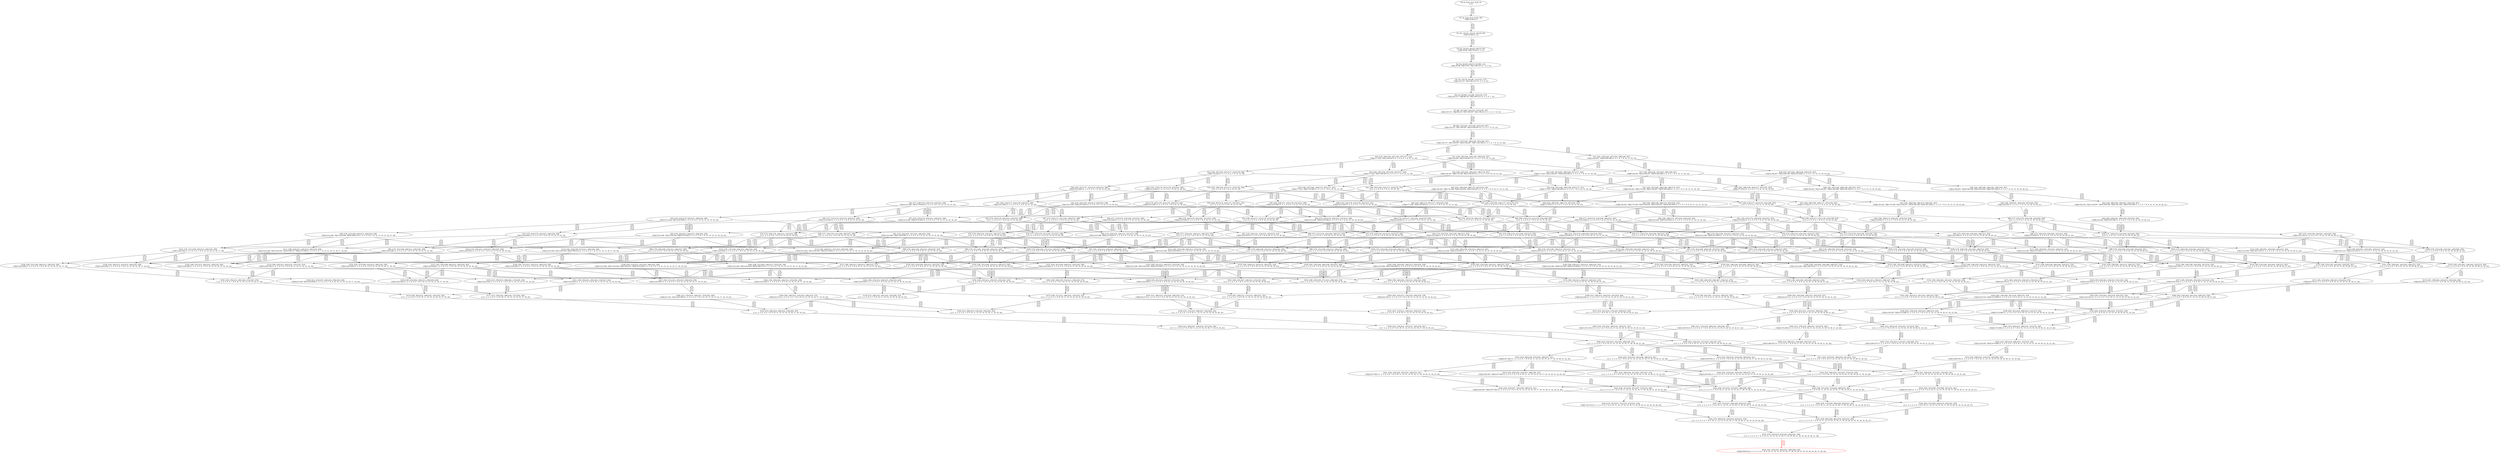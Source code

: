 digraph {
	S0[label="S0: [0, 0] [0, 0] [0, 0] [0, 0] \n{}{}"];
	S1[label="S1: [0, 0] [0, 0] [0, 0] [32, 40] \n{T0J0:32-40}{1}"];
	S2[label="S2: [32, 32] [32, 32] [32, 40] [55, 69] \n{T0J1:55-69}{1, 2}"];
	S3[label="S3: [32, 32] [32, 40] [55, 69] [74, 93] \n{T0J1:55-69, T0J2:74-93}{1, 2, 3}"];
	S4[label="S4: [32, 40] [55, 69] [74, 93] [96, 121] \n{T0J1:55-69, T0J2:74-93, T0J11:96-121}{1, 2, 3, 12}"];
	S5[label="S5: [74, 74] [74, 93] [96, 121] [125, 157] \n{T0J3:125-157, T0J11:96-121}{1, 2, 3, 4, 12}"];
	S6[label="S6: [74, 93] [96, 121] [98, 123] [125, 157] \n{T0J3:125-157, T0J6:98-123, T0J11:96-121}{1, 2, 3, 4, 7, 12}"];
	S7[label="S7: [96, 121] [98, 123] [125, 157] [149, 187] \n{T0J3:125-157, T0J6:98-123, T0J7:149-187, T0J11:96-121}{1, 2, 3, 4, 7, 8, 12}"];
	S8[label="S8: [98, 123] [125, 157] [149, 187] [164, 207] \n{T0J3:125-157, T0J7:149-187, T0J12:164-207}{1, 2, 3, 4, 7, 8, 12, 13}"];
	S9[label="S9: [125, 157] [143, 180] [149, 187] [164, 207] \n{T0J3:125-157, T0J7:149-187, T0J12:164-207, T0J17:143-180}{1, 2, 3, 4, 7, 8, 12, 13, 18}"];
	S10[label="S10: [143, 180] [149, 187] [164, 207] [177, 223] \n{T0J4:177-223, T0J12:164-207}{1, 2, 3, 4, 5, 7, 8, 12, 13, 18}"];
	S11[label="S11: [149, 156] [149, 165] [156, 180] [164, 207] \n{T0J8:156-165, T0J12:164-207}{1, 2, 3, 4, 7, 8, 9, 12, 13, 18}"];
	S12[label="S12: [143, 156] [149, 187] [164, 188] [168, 207] \n{T0J12:164-207, T0J18:168-188}{1, 2, 3, 4, 7, 8, 12, 13, 18, 19}"];
	S13[label="S13: [149, 187] [164, 207] [177, 223] [178, 224] \n{T0J5:178-224}{1, 2, 3, 4, 5, 6, 7, 8, 12, 13, 18}"];
	S14[label="S14: [149, 165] [156, 187] [164, 207] [177, 223] \n{T0J4:177-223, T0J12:164-207}{1, 2, 3, 4, 5, 7, 8, 9, 12, 13, 18}"];
	S15[label="S15: [149, 187] [164, 188] [168, 207] [177, 223] \n{T0J4:177-223, T0J12:164-207, T0J18:168-188}{1, 2, 3, 4, 5, 7, 8, 12, 13, 18, 19}"];
	S16[label="S16: [149, 165] [156, 180] [164, 188] [174, 207] \n{T0J8:156-165, T0J9:174-188, T0J12:164-207}{1, 2, 3, 4, 7, 8, 9, 10, 12, 13, 18}"];
	S17[label="S17: [149, 165] [156, 187] [164, 188] [168, 207] \n{T0J8:156-165, T0J12:164-207, T0J18:168-188}{1, 2, 3, 4, 7, 8, 9, 12, 13, 18, 19}"];
	S18[label="S18: [149, 187] [164, 188] [168, 204] [181, 207] \n{T0J12:164-207, T0J18:168-188, T0J19:181-204}{1, 2, 3, 4, 7, 8, 12, 13, 18, 19, 20}"];
	S19[label="S19: [156, 196] [164, 207] [177, 223] [178, 224] \n{}{1, 2, 3, 4, 5, 6, 7, 8, 9, 12, 13, 18}"];
	S20[label="S20: [164, 207] [177, 223] [178, 224] [212, 246] \n{T0J13:212-246}{1, 2, 3, 4, 5, 6, 7, 8, 12, 13, 14, 18}"];
	S21[label="S21: [164, 207] [168, 218] [177, 223] [178, 231] \n{}{1, 2, 3, 4, 5, 6, 7, 8, 12, 13, 18, 19}"];
	S22[label="S22: [178, 179] [178, 207] [178, 223] [215, 226] \n{T0J22:215-226}{1, 2, 3, 4, 5, 6, 7, 8, 12, 13, 18, 23}"];
	S23[label="S23: [156, 187] [164, 188] [174, 207] [177, 231] \n{T0J4:177-231, T0J9:174-188}{1, 2, 3, 4, 5, 7, 8, 9, 10, 12, 13, 18}"];
	S24[label="S24: [156, 187] [164, 188] [168, 207] [177, 231] \n{T0J4:177-231, T0J18:168-188}{1, 2, 3, 4, 5, 7, 8, 9, 12, 13, 18, 19}"];
	S25[label="S25: [164, 188] [168, 204] [177, 207] [187, 253] \n{T0J4:177-253}{1, 2, 3, 4, 5, 7, 8, 12, 13, 18, 19, 20}"];
	S26[label="S26: [156, 180] [164, 188] [174, 207] [218, 243] \n{T0J8:156-165, T0J9:174-188, T0J10:218-243, T0J12:164-207}{1, 2, 3, 4, 7, 8, 9, 10, 11, 12, 13, 18}"];
	S27[label="S27: [156, 187] [164, 188] [168, 188] [174, 207] \n{T0J8:156-165, T0J9:174-188, T0J12:164-207, T0J18:168-188}{1, 2, 3, 4, 7, 8, 9, 10, 12, 13, 18, 19}"];
	S28[label="S28: [156, 187] [164, 188] [168, 204] [181, 207] \n{T0J8:156-165, T0J12:164-207, T0J18:168-188, T0J19:181-204}{1, 2, 3, 4, 7, 8, 9, 12, 13, 18, 19, 20}"];
	S29[label="S29: [164, 188] [168, 199] [181, 204] [183, 207] \n{T0J12:164-207, T0J18:168-188, T0J19:181-204, T0J20:183-199}{1, 2, 3, 4, 7, 8, 12, 13, 18, 19, 20, 21}"];
	S30[label="S30: [164, 207] [174, 223] [177, 231] [181, 231] \n{}{1, 2, 3, 4, 5, 6, 7, 8, 9, 10, 12, 13, 18}"];
	S31[label="S31: [164, 216] [177, 223] [178, 224] [212, 246] \n{T0J13:212-246}{1, 2, 3, 4, 5, 6, 7, 8, 9, 12, 13, 14, 18}"];
	S32[label="S32: [164, 216] [168, 218] [177, 231] [178, 231] \n{}{1, 2, 3, 4, 5, 6, 7, 8, 9, 12, 13, 18, 19}"];
	S33[label="S33: [178, 207] [178, 223] [178, 224] [215, 226] \n{T0J22:215-226}{1, 2, 3, 4, 5, 6, 7, 8, 9, 12, 13, 18, 23}"];
	S34[label="S34: [177, 204] [178, 223] [178, 224] [212, 246] \n{T0J13:212-246, T0J14:178-204}{1, 2, 3, 4, 5, 6, 7, 8, 12, 13, 14, 15, 18}"];
	S35[label="S35: [168, 218] [177, 223] [178, 231] [212, 246] \n{T0J13:212-246}{1, 2, 3, 4, 5, 6, 7, 8, 12, 13, 14, 18, 19}"];
	S36[label="S36: [178, 223] [178, 224] [212, 226] [215, 246] \n{T0J13:212-246, T0J22:215-226}{1, 2, 3, 4, 5, 6, 7, 8, 12, 13, 14, 18, 23}"];
	S37[label="S37: [168, 218] [177, 223] [178, 232] [199, 253] \n{}{1, 2, 3, 4, 5, 6, 7, 8, 12, 13, 18, 19, 20}"];
	S38[label="S38: [178, 218] [178, 223] [178, 226] [215, 231] \n{T0J22:215-226}{1, 2, 3, 4, 5, 6, 7, 8, 12, 13, 18, 19, 23}"];
	S39[label="S39: [164, 188] [174, 207] [177, 243] [218, 246] \n{T0J4:177-246, T0J10:218-243}{1, 2, 3, 4, 5, 7, 8, 9, 10, 11, 12, 13, 18}"];
	S40[label="S40: [164, 188] [168, 188] [174, 207] [181, 253] \n{T0J4:177-253}{1, 2, 3, 4, 5, 7, 8, 9, 10, 12, 13, 18, 19}"];
	S41[label="S41: [164, 188] [168, 204] [177, 207] [194, 253] \n{T0J4:177-253}{1, 2, 3, 4, 5, 7, 8, 9, 12, 13, 18, 19, 20}"];
	S42[label="S42: [164, 188] [168, 188] [174, 207] [218, 243] \n{T0J8:156-165, T0J9:174-188, T0J10:218-243, T0J12:164-207, T0J18:168-188}{1, 2, 3, 4, 7, 8, 9, 10, 11, 12, 13, 18, 19}"];
	S43[label="S43: [164, 188] [168, 188] [174, 204] [181, 207] \n{T0J8:156-165, T0J9:174-188, T0J12:164-207, T0J18:168-188, T0J19:181-204}{1, 2, 3, 4, 7, 8, 9, 10, 12, 13, 18, 19, 20}"];
	S44[label="S44: [164, 188] [168, 199] [181, 204] [190, 207] \n{T0J8:156-165, T0J12:164-207, T0J18:168-188, T0J19:181-204, T0J20:190-199}{1, 2, 3, 4, 7, 8, 9, 12, 13, 18, 19, 20, 21}"];
	S45[label="S45: [168, 199] [181, 204] [183, 207] [216, 254] \n{T0J4:216-254}{1, 2, 3, 4, 5, 7, 8, 12, 13, 18, 19, 20, 21}"];
	S46[label="S46: [174, 223] [177, 232] [181, 243] [218, 294] \n{T0J10:218-294}{1, 2, 3, 4, 5, 6, 7, 8, 9, 10, 11, 12, 13, 18}"];
	S47[label="S47: [174, 223] [177, 231] [181, 246] [212, 248] \n{}{1, 2, 3, 4, 5, 6, 7, 8, 9, 10, 12, 13, 14, 18}"];
	S48[label="S48: [168, 218] [174, 231] [178, 232] [189, 253] \n{}{1, 2, 3, 4, 5, 6, 7, 8, 9, 10, 12, 13, 18, 19}"];
	S49[label="S49: [178, 223] [178, 226] [181, 231] [215, 239] \n{T0J22:215-226}{1, 2, 3, 4, 5, 6, 7, 8, 9, 10, 12, 13, 18, 23}"];
	S50[label="S50: [177, 213] [178, 223] [178, 224] [212, 246] \n{T0J13:212-246}{1, 2, 3, 4, 5, 6, 7, 8, 9, 12, 13, 14, 15, 18}"];
	S51[label="S51: [168, 223] [177, 231] [178, 231] [212, 246] \n{}{1, 2, 3, 4, 5, 6, 7, 8, 9, 12, 13, 14, 18, 19}"];
	S52[label="S52: [178, 224] [178, 226] [212, 232] [215, 246] \n{}{1, 2, 3, 4, 5, 6, 7, 8, 9, 12, 13, 14, 18, 23}"];
	S53[label="S53: [168, 223] [177, 231] [178, 232] [199, 253] \n{}{1, 2, 3, 4, 5, 6, 7, 8, 9, 12, 13, 18, 19, 20}"];
	S54[label="S54: [178, 223] [178, 226] [178, 231] [215, 231] \n{}{1, 2, 3, 4, 5, 6, 7, 8, 9, 12, 13, 18, 19, 23}"];
	S55[label="S55: [178, 223] [178, 224] [212, 246] [234, 258] \n{T0J13:212-246, T0J15:234-258}{1, 2, 3, 4, 5, 6, 7, 8, 12, 13, 14, 15, 16, 18}"];
	S56[label="S56: [177, 218] [178, 223] [182, 231] [212, 246] \n{T0J13:212-246}{1, 2, 3, 4, 5, 6, 7, 8, 12, 13, 14, 15, 18, 19}"];
	S57[label="S57: [178, 223] [178, 224] [212, 226] [215, 246] \n{T0J13:212-246, T0J22:215-226}{1, 2, 3, 4, 5, 6, 7, 8, 12, 13, 14, 15, 18, 23}"];
	S58[label="S58: [177, 223] [178, 232] [199, 246] [212, 253] \n{T0J13:212-246}{1, 2, 3, 4, 5, 6, 7, 8, 12, 13, 14, 18, 19, 20}"];
	S59[label="S59: [178, 223] [178, 226] [212, 231] [215, 246] \n{T0J13:212-246, T0J22:215-226}{1, 2, 3, 4, 5, 6, 7, 8, 12, 13, 14, 18, 19, 23}"];
	S60[label="S60: [177, 223] [178, 229] [199, 243] [202, 254] \n{}{1, 2, 3, 4, 5, 6, 7, 8, 12, 13, 18, 19, 20, 21}"];
	S61[label="S61: [178, 223] [178, 226] [199, 232] [215, 253] \n{T0J22:215-226}{1, 2, 3, 4, 5, 6, 7, 8, 12, 13, 18, 19, 20, 23}"];
	S62[label="S62: [168, 188] [174, 207] [216, 243] [218, 254] \n{T0J4:216-254, T0J10:218-243}{1, 2, 3, 4, 5, 7, 8, 9, 10, 11, 12, 13, 18, 19}"];
	S63[label="S63: [168, 188] [174, 204] [181, 207] [216, 254] \n{T0J4:216-254}{1, 2, 3, 4, 5, 7, 8, 9, 10, 12, 13, 18, 19, 20}"];
	S64[label="S64: [168, 199] [181, 204] [190, 207] [216, 254] \n{T0J4:216-254, T0J20:190-199}{1, 2, 3, 4, 5, 7, 8, 9, 12, 13, 18, 19, 20, 21}"];
	S65[label="S65: [177, 232] [181, 246] [212, 283] [222, 310] \n{}{1, 2, 3, 4, 5, 6, 7, 8, 9, 10, 11, 12, 13, 14, 18}"];
	S66[label="S66: [174, 232] [178, 238] [189, 253] [218, 305] \n{T0J10:218-305}{1, 2, 3, 4, 5, 6, 7, 8, 9, 10, 11, 12, 13, 18, 19}"];
	S67[label="S67: [178, 226] [181, 232] [215, 243] [218, 310] \n{T0J10:218-310}{1, 2, 3, 4, 5, 6, 7, 8, 9, 10, 11, 12, 13, 18, 23}"];
	S68[label="S68: [177, 223] [178, 231] [188, 246] [212, 248] \n{}{1, 2, 3, 4, 5, 6, 7, 8, 9, 10, 12, 13, 14, 15, 18}"];
	S69[label="S69: [174, 231] [178, 232] [189, 246] [212, 255] \n{}{1, 2, 3, 4, 5, 6, 7, 8, 9, 10, 12, 13, 14, 18, 19}"];
	S70[label="S70: [178, 226] [181, 232] [212, 246] [215, 256] \n{}{1, 2, 3, 4, 5, 6, 7, 8, 9, 10, 12, 13, 14, 18, 23}"];
	S71[label="S71: [174, 231] [178, 232] [189, 253] [199, 255] \n{}{1, 2, 3, 4, 5, 6, 7, 8, 9, 10, 12, 13, 18, 19, 20}"];
	S72[label="S72: [178, 226] [178, 231] [189, 232] [215, 255] \n{}{1, 2, 3, 4, 5, 6, 7, 8, 9, 10, 12, 13, 18, 19, 23}"];
	S73[label="S73: [178, 224] [178, 232] [212, 246] [234, 258] \n{T0J15:234-258}{1, 2, 3, 4, 5, 6, 7, 8, 9, 12, 13, 14, 15, 16, 18}"];
	S74[label="S74: [177, 223] [178, 231] [182, 231] [212, 246] \n{}{1, 2, 3, 4, 5, 6, 7, 8, 9, 12, 13, 14, 15, 18, 19}"];
	S75[label="S75: [178, 224] [178, 226] [212, 232] [215, 246] \n{}{1, 2, 3, 4, 5, 6, 7, 8, 9, 12, 13, 14, 15, 18, 23}"];
	S76[label="S76: [177, 232] [178, 232] [199, 246] [212, 253] \n{}{1, 2, 3, 4, 5, 6, 7, 8, 9, 12, 13, 14, 18, 19, 20}"];
	S77[label="S77: [178, 226] [178, 231] [212, 232] [215, 246] \n{}{1, 2, 3, 4, 5, 6, 7, 8, 9, 12, 13, 14, 18, 19, 23}"];
	S78[label="S78: [177, 229] [178, 232] [199, 243] [202, 254] \n{}{1, 2, 3, 4, 5, 6, 7, 8, 9, 12, 13, 18, 19, 20, 21}"];
	S79[label="S79: [178, 226] [178, 232] [199, 232] [215, 253] \n{}{1, 2, 3, 4, 5, 6, 7, 8, 9, 12, 13, 18, 19, 20, 23}"];
	S80[label="S80: [178, 212] [198, 224] [212, 246] [234, 258] \n{T0J13:212-246, T0J15:234-258, T0J16:198-212}{1, 2, 3, 4, 5, 6, 7, 8, 12, 13, 14, 15, 16, 17, 18}"];
	S81[label="S81: [178, 223] [182, 231] [212, 246] [234, 258] \n{T0J13:212-246, T0J15:234-258}{1, 2, 3, 4, 5, 6, 7, 8, 12, 13, 14, 15, 16, 18, 19}"];
	S82[label="S82: [178, 224] [212, 226] [215, 246] [234, 258] \n{T0J13:212-246, T0J15:234-258, T0J22:215-226}{1, 2, 3, 4, 5, 6, 7, 8, 12, 13, 14, 15, 16, 18, 23}"];
	S83[label="S83: [178, 223] [182, 232] [199, 246] [212, 253] \n{T0J13:212-246}{1, 2, 3, 4, 5, 6, 7, 8, 12, 13, 14, 15, 18, 19, 20}"];
	S84[label="S84: [178, 223] [182, 226] [212, 231] [215, 246] \n{T0J13:212-246, T0J22:215-226}{1, 2, 3, 4, 5, 6, 7, 8, 12, 13, 14, 15, 18, 19, 23}"];
	S85[label="S85: [178, 229] [199, 243] [202, 246] [212, 254] \n{T0J13:212-246}{1, 2, 3, 4, 5, 6, 7, 8, 12, 13, 14, 18, 19, 20, 21}"];
	S86[label="S86: [178, 226] [199, 232] [212, 246] [215, 253] \n{T0J13:212-246, T0J22:215-226}{1, 2, 3, 4, 5, 6, 7, 8, 12, 13, 14, 18, 19, 20, 23}"];
	S87[label="S87: [178, 216] [199, 229] [201, 243] [202, 254] \n{T0J21:201-216}{1, 2, 3, 4, 5, 6, 7, 8, 12, 13, 18, 19, 20, 21, 22}"];
	S88[label="S88: [178, 226] [199, 229] [202, 243] [215, 254] \n{T0J22:215-226}{1, 2, 3, 4, 5, 6, 7, 8, 12, 13, 18, 19, 20, 21, 23}"];
	S89[label="S89: [178, 246] [188, 250] [212, 283] [222, 310] \n{}{1, 2, 3, 4, 5, 6, 7, 8, 9, 10, 11, 12, 13, 14, 15, 18}"];
	S90[label="S90: [178, 238] [189, 253] [212, 292] [222, 318] \n{}{1, 2, 3, 4, 5, 6, 7, 8, 9, 10, 11, 12, 13, 14, 18, 19}"];
	S91[label="S91: [181, 232] [212, 246] [215, 286] [222, 313] \n{}{1, 2, 3, 4, 5, 6, 7, 8, 9, 10, 11, 12, 13, 14, 18, 23}"];
	S92[label="S92: [178, 238] [189, 253] [199, 255] [218, 318] \n{T0J10:218-318}{1, 2, 3, 4, 5, 6, 7, 8, 9, 10, 11, 12, 13, 18, 19, 20}"];
	S93[label="S93: [178, 232] [189, 238] [215, 255] [218, 313] \n{T0J10:218-313}{1, 2, 3, 4, 5, 6, 7, 8, 9, 10, 11, 12, 13, 18, 19, 23}"];
	S94[label="S94: [178, 232] [188, 246] [212, 256] [234, 258] \n{T0J15:234-258}{1, 2, 3, 4, 5, 6, 7, 8, 9, 10, 12, 13, 14, 15, 16, 18}"];
	S95[label="S95: [178, 231] [182, 232] [189, 246] [212, 255] \n{}{1, 2, 3, 4, 5, 6, 7, 8, 9, 10, 12, 13, 14, 15, 18, 19}"];
	S96[label="S96: [178, 226] [188, 232] [212, 246] [215, 256] \n{}{1, 2, 3, 4, 5, 6, 7, 8, 9, 10, 12, 13, 14, 15, 18, 23}"];
	S97[label="S97: [178, 232] [189, 246] [199, 253] [212, 264] \n{}{1, 2, 3, 4, 5, 6, 7, 8, 9, 10, 12, 13, 14, 18, 19, 20}"];
	S98[label="S98: [178, 231] [189, 232] [212, 246] [215, 258] \n{}{1, 2, 3, 4, 5, 6, 7, 8, 9, 10, 12, 13, 14, 18, 19, 23}"];
	S99[label="S99: [178, 232] [189, 243] [199, 254] [202, 261] \n{}{1, 2, 3, 4, 5, 6, 7, 8, 9, 10, 12, 13, 18, 19, 20, 21}"];
	S100[label="S100: [178, 232] [189, 232] [199, 253] [215, 258] \n{}{1, 2, 3, 4, 5, 6, 7, 8, 9, 10, 12, 13, 18, 19, 20, 23}"];
	S101[label="S101: [178, 221] [198, 232] [212, 246] [234, 258] \n{T0J15:234-258}{1, 2, 3, 4, 5, 6, 7, 8, 9, 12, 13, 14, 15, 16, 17, 18}"];
	S102[label="S102: [178, 231] [182, 232] [212, 246] [234, 258] \n{T0J15:234-258}{1, 2, 3, 4, 5, 6, 7, 8, 9, 12, 13, 14, 15, 16, 18, 19}"];
	S103[label="S103: [178, 226] [212, 233] [215, 246] [234, 258] \n{T0J15:234-258}{1, 2, 3, 4, 5, 6, 7, 8, 9, 12, 13, 14, 15, 16, 18, 23}"];
	S104[label="S104: [178, 232] [182, 232] [199, 246] [212, 253] \n{}{1, 2, 3, 4, 5, 6, 7, 8, 9, 12, 13, 14, 15, 18, 19, 20}"];
	S105[label="S105: [178, 226] [182, 231] [212, 232] [215, 246] \n{}{1, 2, 3, 4, 5, 6, 7, 8, 9, 12, 13, 14, 15, 18, 19, 23}"];
	S106[label="S106: [178, 238] [199, 243] [202, 246] [212, 254] \n{}{1, 2, 3, 4, 5, 6, 7, 8, 9, 12, 13, 14, 18, 19, 20, 21}"];
	S107[label="S107: [178, 232] [199, 235] [212, 246] [215, 253] \n{}{1, 2, 3, 4, 5, 6, 7, 8, 9, 12, 13, 14, 18, 19, 20, 23}"];
	S108[label="S108: [178, 225] [199, 232] [201, 243] [202, 254] \n{}{1, 2, 3, 4, 5, 6, 7, 8, 9, 12, 13, 18, 19, 20, 21, 22}"];
	S109[label="S109: [178, 229] [199, 235] [202, 243] [215, 254] \n{}{1, 2, 3, 4, 5, 6, 7, 8, 9, 12, 13, 18, 19, 20, 21, 23}"];
	S110[label="S110: [182, 218] [198, 231] [212, 246] [234, 258] \n{T0J13:212-246, T0J15:234-258, T0J16:198-212}{1, 2, 3, 4, 5, 6, 7, 8, 12, 13, 14, 15, 16, 17, 18, 19}"];
	S111[label="S111: [198, 224] [212, 226] [215, 246] [234, 258] \n{T0J13:212-246, T0J15:234-258, T0J16:198-212, T0J22:215-226}{1, 2, 3, 4, 5, 6, 7, 8, 12, 13, 14, 15, 16, 17, 18, 23}"];
	S112[label="S112: [182, 232] [199, 246] [212, 253] [234, 258] \n{T0J13:212-246, T0J15:234-258}{1, 2, 3, 4, 5, 6, 7, 8, 12, 13, 14, 15, 16, 18, 19, 20}"];
	S113[label="S113: [182, 226] [212, 231] [215, 246] [234, 258] \n{T0J13:212-246, T0J15:234-258, T0J22:215-226}{1, 2, 3, 4, 5, 6, 7, 8, 12, 13, 14, 15, 16, 18, 19, 23}"];
	S114[label="S114: [182, 229] [199, 243] [202, 246] [212, 254] \n{T0J13:212-246}{1, 2, 3, 4, 5, 6, 7, 8, 12, 13, 14, 15, 18, 19, 20, 21}"];
	S115[label="S115: [182, 226] [199, 232] [212, 246] [215, 253] \n{T0J13:212-246, T0J22:215-226}{1, 2, 3, 4, 5, 6, 7, 8, 12, 13, 14, 15, 18, 19, 20, 23}"];
	S116[label="S116: [199, 229] [201, 243] [202, 246] [212, 254] \n{T0J13:212-246, T0J21:201-216}{1, 2, 3, 4, 5, 6, 7, 8, 12, 13, 14, 18, 19, 20, 21, 22}"];
	S117[label="S117: [199, 229] [202, 243] [212, 246] [215, 254] \n{T0J13:212-246, T0J22:215-226}{1, 2, 3, 4, 5, 6, 7, 8, 12, 13, 14, 18, 19, 20, 21, 23}"];
	S118[label="S118: [199, 229] [201, 233] [202, 243] [215, 254] \n{T0J21:201-216, T0J22:215-233}{1, 2, 3, 4, 5, 6, 7, 8, 12, 13, 18, 19, 20, 21, 22, 23}"];
	S119[label="S119: [188, 250] [212, 283] [222, 310] [235, 319] \n{T0J15:234-318}{1, 2, 3, 4, 5, 6, 7, 8, 9, 10, 11, 12, 13, 14, 15, 16, 18}"];
	S120[label="S120: [182, 253] [189, 256] [212, 292] [222, 318] \n{}{1, 2, 3, 4, 5, 6, 7, 8, 9, 10, 11, 12, 13, 14, 15, 18, 19}"];
	S121[label="S121: [188, 246] [212, 250] [215, 286] [222, 313] \n{}{1, 2, 3, 4, 5, 6, 7, 8, 9, 10, 11, 12, 13, 14, 15, 18, 23}"];
	S122[label="S122: [189, 253] [199, 255] [212, 298] [222, 319] \n{}{1, 2, 3, 4, 5, 6, 7, 8, 9, 10, 11, 12, 13, 14, 18, 19, 20}"];
	S123[label="S123: [189, 238] [212, 255] [215, 292] [222, 318] \n{}{1, 2, 3, 4, 5, 6, 7, 8, 9, 10, 11, 12, 13, 14, 18, 19, 23}"];
	S124[label="S124: [189, 249] [199, 254] [202, 261] [218, 319] \n{T0J10:218-319}{1, 2, 3, 4, 5, 6, 7, 8, 9, 10, 11, 12, 13, 18, 19, 20, 21}"];
	S125[label="S125: [189, 238] [199, 254] [215, 258] [218, 319] \n{T0J10:218-319}{1, 2, 3, 4, 5, 6, 7, 8, 9, 10, 11, 12, 13, 18, 19, 20, 23}"];
	S126[label="S126: [188, 232] [198, 246] [212, 256] [234, 258] \n{T0J15:234-258}{1, 2, 3, 4, 5, 6, 7, 8, 9, 10, 12, 13, 14, 15, 16, 17, 18}"];
	S127[label="S127: [182, 232] [189, 246] [212, 258] [234, 263] \n{T0J15:234-258}{1, 2, 3, 4, 5, 6, 7, 8, 9, 10, 12, 13, 14, 15, 16, 18, 19}"];
	S128[label="S128: [188, 233] [212, 246] [215, 258] [234, 258] \n{T0J15:234-258}{1, 2, 3, 4, 5, 6, 7, 8, 9, 10, 12, 13, 14, 15, 16, 18, 23}"];
	S129[label="S129: [182, 232] [189, 246] [199, 253] [212, 264] \n{}{1, 2, 3, 4, 5, 6, 7, 8, 9, 10, 12, 13, 14, 15, 18, 19, 20}"];
	S130[label="S130: [182, 231] [189, 232] [212, 246] [215, 258] \n{}{1, 2, 3, 4, 5, 6, 7, 8, 9, 10, 12, 13, 14, 15, 18, 19, 23}"];
	S131[label="S131: [189, 243] [199, 246] [202, 254] [212, 270] \n{}{1, 2, 3, 4, 5, 6, 7, 8, 9, 10, 12, 13, 14, 18, 19, 20, 21}"];
	S132[label="S132: [189, 235] [199, 246] [212, 253] [215, 264] \n{}{1, 2, 3, 4, 5, 6, 7, 8, 9, 10, 12, 13, 14, 18, 19, 20, 23}"];
	S133[label="S133: [189, 232] [199, 243] [202, 254] [202, 261] \n{}{1, 2, 3, 4, 5, 6, 7, 8, 9, 10, 12, 13, 18, 19, 20, 21, 22}"];
	S134[label="S134: [189, 235] [199, 243] [202, 254] [215, 261] \n{}{1, 2, 3, 4, 5, 6, 7, 8, 9, 10, 12, 13, 18, 19, 20, 21, 23}"];
	S135[label="S135: [182, 227] [198, 232] [212, 246] [234, 258] \n{T0J15:234-258}{1, 2, 3, 4, 5, 6, 7, 8, 9, 12, 13, 14, 15, 16, 17, 18, 19}"];
	S136[label="S136: [198, 226] [212, 233] [215, 246] [234, 258] \n{T0J15:234-258}{1, 2, 3, 4, 5, 6, 7, 8, 9, 12, 13, 14, 15, 16, 17, 18, 23}"];
	S137[label="S137: [182, 241] [199, 246] [212, 253] [234, 258] \n{T0J15:234-258}{1, 2, 3, 4, 5, 6, 7, 8, 9, 12, 13, 14, 15, 16, 18, 19, 20}"];
	S138[label="S138: [182, 231] [212, 235] [215, 246] [234, 258] \n{T0J15:234-258}{1, 2, 3, 4, 5, 6, 7, 8, 9, 12, 13, 14, 15, 16, 18, 19, 23}"];
	S139[label="S139: [182, 238] [199, 243] [202, 246] [212, 254] \n{}{1, 2, 3, 4, 5, 6, 7, 8, 9, 12, 13, 14, 15, 18, 19, 20, 21}"];
	S140[label="S140: [182, 232] [199, 235] [212, 246] [215, 253] \n{}{1, 2, 3, 4, 5, 6, 7, 8, 9, 12, 13, 14, 15, 18, 19, 20, 23}"];
	S141[label="S141: [199, 238] [201, 243] [202, 246] [212, 254] \n{}{1, 2, 3, 4, 5, 6, 7, 8, 9, 12, 13, 14, 18, 19, 20, 21, 22}"];
	S142[label="S142: [199, 238] [202, 243] [212, 246] [215, 254] \n{}{1, 2, 3, 4, 5, 6, 7, 8, 9, 12, 13, 14, 18, 19, 20, 21, 23}"];
	S143[label="S143: [199, 233] [201, 238] [202, 243] [215, 254] \n{}{1, 2, 3, 4, 5, 6, 7, 8, 9, 12, 13, 18, 19, 20, 21, 22, 23}"];
	S144[label="S144: [198, 231] [202, 246] [212, 253] [234, 258] \n{T0J13:212-246, T0J15:234-258, T0J16:198-212}{1, 2, 3, 4, 5, 6, 7, 8, 12, 13, 14, 15, 16, 17, 18, 19, 20}"];
	S145[label="S145: [199, 243] [202, 246] [212, 254] [234, 258] \n{T0J13:212-246, T0J15:234-258}{1, 2, 3, 4, 5, 6, 7, 8, 12, 13, 14, 15, 16, 18, 19, 20, 21}"];
	S146[label="S146: [202, 212] [212, 231] [215, 246] [234, 258] \n{T0J13:212-246, T0J15:234-258, T0J16:202-212, T0J22:215-226}{1, 2, 3, 4, 5, 6, 7, 8, 12, 13, 14, 15, 16, 17, 18, 19, 23}"];
	S147[label="S147: [199, 232] [212, 246] [215, 253] [234, 258] \n{T0J13:212-246, T0J15:234-258, T0J22:215-226}{1, 2, 3, 4, 5, 6, 7, 8, 12, 13, 14, 15, 16, 18, 19, 20, 23}"];
	S148[label="S148: [199, 216] [202, 243] [206, 246] [212, 254] \n{T0J13:212-246, T0J21:206-216}{1, 2, 3, 4, 5, 6, 7, 8, 12, 13, 14, 15, 18, 19, 20, 21, 22}"];
	S149[label="S149: [199, 229] [212, 232] [215, 246] [216, 253] \n{T0J13:212-246, T0J20:216-229, T0J22:215-226}{1, 2, 3, 4, 5, 6, 7, 8, 12, 13, 14, 15, 18, 19, 20, 21, 23}"];
	S150[label="S150: [198, 276] [212, 283] [222, 310] [235, 319] \n{}{1, 2, 3, 4, 5, 6, 7, 8, 9, 10, 11, 12, 13, 14, 15, 16, 17, 18}"];
	S151[label="S151: [189, 256] [212, 292] [222, 318] [235, 325] \n{T0J15:234-325}{1, 2, 3, 4, 5, 6, 7, 8, 9, 10, 11, 12, 13, 14, 15, 16, 18, 19}"];
	S152[label="S152: [189, 255] [199, 271] [212, 298] [222, 319] \n{}{1, 2, 3, 4, 5, 6, 7, 8, 9, 10, 11, 12, 13, 14, 15, 18, 19, 20}"];
	S153[label="S153: [212, 250] [215, 286] [222, 313] [245, 320] \n{T0J15:234-318}{1, 2, 3, 4, 5, 6, 7, 8, 9, 10, 11, 12, 13, 14, 15, 16, 18, 23}"];
	S154[label="S154: [189, 255] [212, 256] [215, 292] [222, 318] \n{}{1, 2, 3, 4, 5, 6, 7, 8, 9, 10, 11, 12, 13, 14, 15, 18, 19, 23}"];
	S155[label="S155: [199, 254] [202, 261] [212, 309] [223, 330] \n{}{1, 2, 3, 4, 5, 6, 7, 8, 9, 10, 11, 12, 13, 14, 18, 19, 20, 21}"];
	S156[label="S156: [199, 254] [212, 258] [215, 298] [227, 322] \n{}{1, 2, 3, 4, 5, 6, 7, 8, 9, 10, 11, 12, 13, 14, 18, 19, 20, 23}"];
	S157[label="S157: [199, 243] [202, 254] [202, 261] [218, 319] \n{T0J10:218-319}{1, 2, 3, 4, 5, 6, 7, 8, 9, 10, 11, 12, 13, 18, 19, 20, 21, 22}"];
	S158[label="S158: [199, 249] [202, 254] [215, 261] [223, 322] \n{T0J10:218-322}{1, 2, 3, 4, 5, 6, 7, 8, 9, 10, 11, 12, 13, 18, 19, 20, 21, 23}"];
	S159[label="S159: [189, 232] [202, 246] [212, 258] [234, 263] \n{T0J15:234-258}{1, 2, 3, 4, 5, 6, 7, 8, 9, 10, 12, 13, 14, 15, 16, 17, 18, 19}"];
	S160[label="S160: [189, 246] [199, 253] [212, 258] [234, 273] \n{}{1, 2, 3, 4, 5, 6, 7, 8, 9, 10, 12, 13, 14, 15, 16, 18, 19, 20}"];
	S161[label="S161: [189, 243] [199, 246] [207, 254] [212, 270] \n{}{1, 2, 3, 4, 5, 6, 7, 8, 9, 10, 12, 13, 14, 15, 18, 19, 20, 21}"];
	S162[label="S162: [189, 235] [212, 246] [215, 258] [234, 263] \n{T0J15:234-258}{1, 2, 3, 4, 5, 6, 7, 8, 9, 10, 12, 13, 14, 15, 16, 18, 19, 23}"];
	S163[label="S163: [189, 235] [207, 246] [212, 253] [215, 264] \n{}{1, 2, 3, 4, 5, 6, 7, 8, 9, 10, 12, 13, 14, 15, 18, 19, 20, 23}"];
	S164[label="S164: [198, 240] [202, 246] [212, 253] [234, 258] \n{T0J15:234-258}{1, 2, 3, 4, 5, 6, 7, 8, 9, 12, 13, 14, 15, 16, 17, 18, 19, 20}"];
	S165[label="S165: [212, 233] [215, 246] [223, 258] [234, 258] \n{T0J9:223-258, T0J15:234-258}{1, 2, 3, 4, 5, 6, 7, 8, 9, 10, 12, 13, 14, 15, 16, 17, 18, 23}"];
	S166[label="S166: [199, 246] [202, 252] [212, 254] [234, 258] \n{}{1, 2, 3, 4, 5, 6, 7, 8, 9, 12, 13, 14, 15, 16, 18, 19, 20, 21}"];
	S167[label="S167: [202, 221] [212, 235] [215, 246] [234, 258] \n{T0J15:234-258}{1, 2, 3, 4, 5, 6, 7, 8, 9, 12, 13, 14, 15, 16, 17, 18, 19, 23}"];
	S168[label="S168: [199, 241] [212, 246] [215, 253] [234, 258] \n{T0J15:234-258}{1, 2, 3, 4, 5, 6, 7, 8, 9, 12, 13, 14, 15, 16, 18, 19, 20, 23}"];
	S169[label="S169: [199, 225] [202, 243] [206, 246] [212, 254] \n{}{1, 2, 3, 4, 5, 6, 7, 8, 9, 12, 13, 14, 15, 18, 19, 20, 21, 22}"];
	S170[label="S170: [199, 232] [212, 238] [215, 246] [216, 253] \n{}{1, 2, 3, 4, 5, 6, 7, 8, 9, 12, 13, 14, 15, 18, 19, 20, 21, 23}"];
	S171[label="S171: [201, 243] [202, 246] [212, 254] [224, 270] \n{T0J9:224-270}{1, 2, 3, 4, 5, 6, 7, 8, 9, 10, 12, 13, 14, 18, 19, 20, 21, 22}"];
	S172[label="S172: [202, 243] [212, 246] [215, 254] [224, 270] \n{T0J9:224-270}{1, 2, 3, 4, 5, 6, 7, 8, 9, 10, 12, 13, 14, 18, 19, 20, 21, 23}"];
	S173[label="S173: [201, 238] [202, 243] [215, 254] [224, 265] \n{T0J9:224-265}{1, 2, 3, 4, 5, 6, 7, 8, 9, 10, 12, 13, 18, 19, 20, 21, 22, 23}"];
	S174[label="S174: [202, 283] [212, 308] [222, 318] [235, 325] \n{}{1, 2, 3, 4, 5, 6, 7, 8, 9, 10, 11, 12, 13, 14, 15, 16, 17, 18, 19}"];
	S175[label="S175: [199, 271] [212, 298] [222, 319] [235, 333] \n{}{1, 2, 3, 4, 5, 6, 7, 8, 9, 10, 11, 12, 13, 14, 15, 16, 18, 19, 20}"];
	S176[label="S176: [199, 261] [207, 272] [212, 309] [223, 330] \n{}{1, 2, 3, 4, 5, 6, 7, 8, 9, 10, 11, 12, 13, 14, 15, 18, 19, 20, 21}"];
	S177[label="S177: [215, 276] [222, 286] [232, 313] [245, 320] \n{}{1, 2, 3, 4, 5, 6, 7, 8, 9, 10, 11, 12, 13, 14, 15, 16, 17, 18, 23}"];
	S178[label="S178: [212, 256] [215, 292] [222, 318] [246, 327] \n{}{1, 2, 3, 4, 5, 6, 7, 8, 9, 10, 11, 12, 13, 14, 15, 16, 18, 19, 23}"];
	S179[label="S179: [207, 258] [212, 272] [215, 298] [227, 322] \n{}{1, 2, 3, 4, 5, 6, 7, 8, 9, 10, 11, 12, 13, 14, 15, 18, 19, 20, 23}"];
	S180[label="S180: [202, 254] [202, 261] [218, 309] [223, 330] \n{}{1, 2, 3, 4, 5, 6, 7, 8, 9, 10, 11, 12, 13, 14, 18, 19, 20, 21, 22}"];
	S181[label="S181: [202, 254] [215, 261] [223, 309] [233, 330] \n{}{1, 2, 3, 4, 5, 6, 7, 8, 9, 10, 11, 12, 13, 14, 18, 19, 20, 21, 23}"];
	S182[label="S182: [202, 253] [202, 254] [218, 265] [223, 325] \n{T0J10:218-325}{1, 2, 3, 4, 5, 6, 7, 8, 9, 10, 11, 12, 13, 18, 19, 20, 21, 22, 23}"];
	S183[label="S183: [202, 254] [202, 261] [218, 298] [274, 319] \n{T0J10:218-319, T0J25:274-298}{1, 2, 3, 4, 5, 6, 7, 8, 9, 10, 11, 12, 13, 18, 19, 20, 21, 22, 26}"];
	S184[label="S184: [202, 246] [212, 253] [223, 258] [234, 272] \n{T0J9:223-272}{1, 2, 3, 4, 5, 6, 7, 8, 9, 10, 12, 13, 14, 15, 16, 17, 18, 19, 20}"];
	S185[label="S185: [202, 252] [212, 254] [224, 258] [234, 278] \n{T0J9:224-278}{1, 2, 3, 4, 5, 6, 7, 8, 9, 10, 12, 13, 14, 15, 16, 18, 19, 20, 21}"];
	S186[label="S186: [212, 235] [215, 246] [227, 253] [234, 258] \n{T0J9:227-253, T0J15:234-258}{1, 2, 3, 4, 5, 6, 7, 8, 9, 10, 12, 13, 14, 15, 16, 17, 18, 19, 23}"];
	S187[label="S187: [212, 246] [215, 253] [224, 258] [234, 273] \n{T0J9:224-273}{1, 2, 3, 4, 5, 6, 7, 8, 9, 10, 12, 13, 14, 15, 16, 18, 19, 20, 23}"];
	S188[label="S188: [202, 243] [206, 246] [212, 254] [224, 257] \n{T0J9:224-257}{1, 2, 3, 4, 5, 6, 7, 8, 9, 10, 12, 13, 14, 15, 18, 19, 20, 21, 22}"];
	S189[label="S189: [212, 238] [215, 246] [216, 253] [224, 264] \n{T0J9:224-264}{1, 2, 3, 4, 5, 6, 7, 8, 9, 10, 12, 13, 14, 15, 18, 19, 20, 21, 23}"];
	S190[label="S190: [212, 308] [219, 318] [222, 325] [235, 333] \n{}{1, 2, 3, 4, 5, 6, 7, 8, 9, 10, 11, 12, 13, 14, 15, 16, 17, 18, 19, 20}"];
	S191[label="S191: [207, 272] [212, 309] [223, 330] [235, 339] \n{}{1, 2, 3, 4, 5, 6, 7, 8, 9, 10, 11, 12, 13, 14, 15, 16, 18, 19, 20, 21}"];
	S192[label="S192: [202, 261] [212, 272] [218, 309] [223, 330] \n{}{1, 2, 3, 4, 5, 6, 7, 8, 9, 10, 11, 12, 13, 14, 15, 18, 19, 20, 21, 22}"];
	S193[label="S193: [215, 286] [222, 308] [232, 318] [245, 327] \n{}{1, 2, 3, 4, 5, 6, 7, 8, 9, 10, 11, 12, 13, 14, 15, 16, 17, 18, 19, 23}"];
	S194[label="S194: [212, 272] [215, 298] [227, 322] [264, 333] \n{}{1, 2, 3, 4, 5, 6, 7, 8, 9, 10, 11, 12, 13, 14, 15, 16, 18, 19, 20, 23}"];
	S195[label="S195: [202, 254] [218, 265] [223, 313] [233, 330] \n{}{1, 2, 3, 4, 5, 6, 7, 8, 9, 10, 11, 12, 13, 14, 18, 19, 20, 21, 22, 23}"];
	S196[label="S196: [202, 261] [218, 298] [223, 314] [274, 330] \n{T0J25:274-298}{1, 2, 3, 4, 5, 6, 7, 8, 9, 10, 11, 12, 13, 14, 18, 19, 20, 21, 22, 26}"];
	S197[label="S197: [215, 261] [216, 272] [223, 309] [233, 330] \n{}{1, 2, 3, 4, 5, 6, 7, 8, 9, 10, 11, 12, 13, 14, 15, 18, 19, 20, 21, 23}"];
	S198[label="S198: [202, 254] [218, 265] [223, 298] [274, 325] \n{T0J10:218-325, T0J25:274-298}{1, 2, 3, 4, 5, 6, 7, 8, 9, 10, 11, 12, 13, 18, 19, 20, 21, 22, 23, 26}"];
	S199[label="S199: [212, 318] [222, 325] [227, 333] [235, 351] \n{}{1, 2, 3, 4, 5, 6, 7, 8, 9, 10, 11, 12, 13, 14, 15, 16, 17, 18, 19, 20, 21}"];
	S200[label="S200: [212, 272] [218, 309] [223, 330] [259, 333] \n{T0J15:259-333}{1, 2, 3, 4, 5, 6, 7, 8, 9, 10, 11, 12, 13, 14, 15, 16, 18, 19, 20, 21, 22}"];
	S201[label="S201: [212, 265] [218, 272] [223, 313] [233, 330] \n{}{1, 2, 3, 4, 5, 6, 7, 8, 9, 10, 11, 12, 13, 14, 15, 18, 19, 20, 21, 22, 23}"];
	S202[label="S202: [212, 279] [218, 298] [223, 314] [274, 330] \n{T0J25:274-298}{1, 2, 3, 4, 5, 6, 7, 8, 9, 10, 11, 12, 13, 14, 15, 18, 19, 20, 21, 22, 26}"];
	S203[label="S203: [215, 308] [227, 318] [232, 327] [253, 334] \n{}{1, 2, 3, 4, 5, 6, 7, 8, 9, 10, 11, 12, 13, 14, 15, 16, 17, 18, 19, 20, 23}"];
	S204[label="S204: [218, 265] [223, 298] [233, 314] [274, 330] \n{T0J25:274-298}{1, 2, 3, 4, 5, 6, 7, 8, 9, 10, 11, 12, 13, 14, 18, 19, 20, 21, 22, 23, 26}"];
	S205[label="S205: [216, 272] [223, 309] [233, 330] [272, 333] \n{T0J15:272-333}{1, 2, 3, 4, 5, 6, 7, 8, 9, 10, 11, 12, 13, 14, 15, 16, 18, 19, 20, 21, 23}"];
	S206[label="S206: [218, 325] [223, 333] [232, 348] [236, 351] \n{}{1, 2, 3, 4, 5, 6, 7, 8, 9, 10, 11, 12, 13, 14, 15, 16, 17, 18, 19, 20, 21, 22}"];
	S207[label="S207: [218, 272] [223, 313] [233, 330] [269, 337] \n{T0J15:269-337}{1, 2, 3, 4, 5, 6, 7, 8, 9, 10, 11, 12, 13, 14, 15, 16, 18, 19, 20, 21, 22, 23}"];
	S208[label="S208: [218, 298] [223, 314] [269, 330] [274, 351] \n{T0J15:269-351}{1, 2, 3, 4, 5, 6, 7, 8, 9, 10, 11, 12, 13, 14, 15, 16, 18, 19, 20, 21, 22, 26}"];
	S209[label="S209: [223, 318] [232, 327] [236, 334] [253, 351] \n{}{1, 2, 3, 4, 5, 6, 7, 8, 9, 10, 11, 12, 13, 14, 15, 16, 17, 18, 19, 20, 21, 23}"];
	S210[label="S210: [223, 283] [232, 298] [233, 314] [274, 330] \n{T0J14:232-283, T0J25:274-298}{1, 2, 3, 4, 5, 6, 7, 8, 9, 10, 11, 12, 13, 14, 15, 18, 19, 20, 21, 22, 23, 26}"];
	S211[label="S211: [223, 333] [232, 348] [236, 351] [253, 372] \n{}{1, 2, 3, 4, 5, 6, 7, 8, 9, 10, 11, 12, 13, 14, 15, 16, 17, 18, 19, 20, 21, 22, 23}"];
	S212[label="S212: [223, 305] [232, 333] [236, 348] [259, 351] \n{T0J23:259-305}{1, 2, 3, 4, 5, 6, 7, 8, 9, 10, 11, 12, 13, 14, 15, 16, 17, 18, 19, 20, 21, 22, 24}"];
	S213[label="S213: [234, 282] [234, 333] [236, 348] [257, 351] \n{T0J24:257-282}{1, 2, 3, 4, 5, 6, 7, 8, 9, 10, 11, 12, 13, 14, 15, 16, 17, 18, 19, 20, 21, 22, 25}"];
	S214[label="S214: [223, 333] [232, 345] [236, 348] [274, 351] \n{}{1, 2, 3, 4, 5, 6, 7, 8, 9, 10, 11, 12, 13, 14, 15, 16, 17, 18, 19, 20, 21, 22, 26}"];
	S215[label="S215: [232, 298] [233, 314] [274, 330] [280, 355] \n{T0J15:280-355}{1, 2, 3, 4, 5, 6, 7, 8, 9, 10, 11, 12, 13, 14, 15, 16, 18, 19, 20, 21, 22, 23, 26}"];
	S216[label="S216: [232, 348] [236, 351] [253, 372] [260, 391] \n{}{1, 2, 3, 4, 5, 6, 7, 8, 9, 10, 11, 12, 13, 14, 15, 16, 17, 18, 19, 20, 21, 22, 23, 24}"];
	S217[label="S217: [234, 348] [236, 351] [253, 367] [257, 372] \n{}{1, 2, 3, 4, 5, 6, 7, 8, 9, 10, 11, 12, 13, 14, 15, 16, 17, 18, 19, 20, 21, 22, 23, 25}"];
	S218[label="S218: [232, 348] [236, 351] [253, 372] [274, 430] \n{}{1, 2, 3, 4, 5, 6, 7, 8, 9, 10, 11, 12, 13, 14, 15, 16, 17, 18, 19, 20, 21, 22, 23, 26}"];
	S219[label="S219: [234, 305] [236, 333] [257, 348] [259, 351] \n{T0J23:259-305, T0J24:257-282}{1, 2, 3, 4, 5, 6, 7, 8, 9, 10, 11, 12, 13, 14, 15, 16, 17, 18, 19, 20, 21, 22, 24, 25}"];
	S220[label="S220: [232, 333] [236, 345] [259, 348] [274, 351] \n{T0J23:259-305}{1, 2, 3, 4, 5, 6, 7, 8, 9, 10, 11, 12, 13, 14, 15, 16, 17, 18, 19, 20, 21, 22, 24, 26}"];
	S221[label="S221: [234, 333] [236, 345] [257, 348] [274, 351] \n{T0J24:257-282}{1, 2, 3, 4, 5, 6, 7, 8, 9, 10, 11, 12, 13, 14, 15, 16, 17, 18, 19, 20, 21, 22, 25, 26}"];
	S222[label="S222: [236, 351] [253, 372] [257, 380] [260, 400] \n{}{1, 2, 3, 4, 5, 6, 7, 8, 9, 10, 11, 12, 13, 14, 15, 16, 17, 18, 19, 20, 21, 22, 23, 24, 25}"];
	S223[label="S223: [236, 351] [253, 372] [260, 400] [274, 443] \n{}{1, 2, 3, 4, 5, 6, 7, 8, 9, 10, 11, 12, 13, 14, 15, 16, 17, 18, 19, 20, 21, 22, 23, 24, 26}"];
	S224[label="S224: [259, 351] [259, 372] [260, 391] [331, 441] \n{T0J26:331-441}{1, 2, 3, 4, 5, 6, 7, 8, 9, 10, 11, 12, 13, 14, 15, 16, 17, 18, 19, 20, 21, 22, 23, 24, 27}"];
	S225[label="S225: [236, 351] [253, 367] [257, 372] [274, 430] \n{}{1, 2, 3, 4, 5, 6, 7, 8, 9, 10, 11, 12, 13, 14, 15, 16, 17, 18, 19, 20, 21, 22, 23, 25, 26}"];
	S226[label="S226: [236, 333] [257, 345] [259, 348] [274, 351] \n{T0J23:259-305, T0J24:257-282}{1, 2, 3, 4, 5, 6, 7, 8, 9, 10, 11, 12, 13, 14, 15, 16, 17, 18, 19, 20, 21, 22, 24, 25, 26}"];
	S227[label="S227: [253, 372] [257, 384] [260, 403] [274, 443] \n{}{1, 2, 3, 4, 5, 6, 7, 8, 9, 10, 11, 12, 13, 14, 15, 16, 17, 18, 19, 20, 21, 22, 23, 24, 25, 26}"];
	S228[label="S228: [259, 372] [259, 380] [260, 400] [331, 441] \n{}{1, 2, 3, 4, 5, 6, 7, 8, 9, 10, 11, 12, 13, 14, 15, 16, 17, 18, 19, 20, 21, 22, 23, 24, 25, 27}"];
	S229[label="S229: [259, 372] [260, 400] [274, 443] [331, 445] \n{}{1, 2, 3, 4, 5, 6, 7, 8, 9, 10, 11, 12, 13, 14, 15, 16, 17, 18, 19, 20, 21, 22, 23, 24, 26, 27}"];
	S230[label="S230: [274, 367] [274, 372] [274, 410] [331, 430] \n{T0J27:331-410}{1, 2, 3, 4, 5, 6, 7, 8, 9, 10, 11, 12, 13, 14, 15, 16, 17, 18, 19, 20, 21, 22, 23, 25, 26, 28}"];
	S231[label="S231: [259, 400] [260, 403] [274, 443] [331, 494] \n{}{1, 2, 3, 4, 5, 6, 7, 8, 9, 10, 11, 12, 13, 14, 15, 16, 17, 18, 19, 20, 21, 22, 23, 24, 25, 26, 27}"];
	S232[label="S232: [274, 384] [274, 410] [274, 443] [331, 474] \n{}{1, 2, 3, 4, 5, 6, 7, 8, 9, 10, 11, 12, 13, 14, 15, 16, 17, 18, 19, 20, 21, 22, 23, 24, 25, 26, 28}"];
	S233[label="S233: [274, 410] [274, 443] [331, 494] [331, 536] \n{}{1, 2, 3, 4, 5, 6, 7, 8, 9, 10, 11, 12, 13, 14, 15, 16, 17, 18, 19, 20, 21, 22, 23, 24, 25, 26, 27, 28}"];
	S234[label="S234: [331, 443] [331, 494] [331, 536] [396, 618] \n{T0J28:396-618}{1, 2, 3, 4, 5, 6, 7, 8, 9, 10, 11, 12, 13, 14, 15, 16, 17, 18, 19, 20, 21, 22, 23, 24, 25, 26, 27, 28, 29}"];
	S0 -> S1[label="T0 J0\nDL=550\nES=0\nLS=0\nEF=32\nLF=40",fontsize=8];
	S1 -> S2[label="T0 J1\nDL=550\nES=32\nLS=40\nEF=55\nLF=69",fontsize=8];
	S2 -> S3[label="T0 J2\nDL=550\nES=32\nLS=40\nEF=74\nLF=93",fontsize=8];
	S3 -> S4[label="T0 J11\nDL=550\nES=32\nLS=40\nEF=96\nLF=121",fontsize=8];
	S4 -> S5[label="T0 J3\nDL=550\nES=74\nLS=93\nEF=125\nLF=157",fontsize=8];
	S5 -> S6[label="T0 J6\nDL=550\nES=74\nLS=93\nEF=98\nLF=123",fontsize=8];
	S6 -> S7[label="T0 J7\nDL=550\nES=74\nLS=93\nEF=149\nLF=187",fontsize=8];
	S7 -> S8[label="T0 J12\nDL=550\nES=96\nLS=121\nEF=164\nLF=207",fontsize=8];
	S8 -> S9[label="T0 J17\nDL=550\nES=98\nLS=123\nEF=143\nLF=180",fontsize=8];
	S9 -> S10[label="T0 J4\nDL=550\nES=125\nLS=157\nEF=177\nLF=223",fontsize=8];
	S9 -> S11[label="T0 J8\nDL=550\nES=149\nLS=156\nEF=156\nLF=165",fontsize=8];
	S9 -> S12[label="T0 J18\nDL=550\nES=143\nLS=156\nEF=168\nLF=188",fontsize=8];
	S10 -> S13[label="T0 J5\nDL=550\nES=143\nLS=180\nEF=178\nLF=224",fontsize=8];
	S10 -> S14[label="T0 J8\nDL=550\nES=149\nLS=156\nEF=156\nLF=165",fontsize=8];
	S10 -> S15[label="T0 J18\nDL=550\nES=143\nLS=156\nEF=168\nLF=188",fontsize=8];
	S11 -> S14[label="T0 J4\nDL=550\nES=149\nLS=157\nEF=201\nLF=223",fontsize=8];
	S11 -> S16[label="T0 J9\nDL=550\nES=149\nLS=156\nEF=174\nLF=188",fontsize=8];
	S11 -> S17[label="T0 J18\nDL=550\nES=149\nLS=156\nEF=174\nLF=188",fontsize=8];
	S12 -> S15[label="T0 J4\nDL=550\nES=143\nLS=157\nEF=195\nLF=223",fontsize=8];
	S12 -> S17[label="T0 J8\nDL=550\nES=149\nLS=156\nEF=156\nLF=165",fontsize=8];
	S12 -> S18[label="T0 J19\nDL=550\nES=143\nLS=156\nEF=181\nLF=204",fontsize=8];
	S13 -> S19[label="T0 J8\nDL=550\nES=149\nLS=187\nEF=156\nLF=196",fontsize=8];
	S13 -> S20[label="T0 J13\nDL=550\nES=164\nLS=186\nEF=212\nLF=246",fontsize=8];
	S13 -> S21[label="T0 J18\nDL=550\nES=149\nLS=186\nEF=174\nLF=218",fontsize=8];
	S13 -> S22[label="T0 J22\nDL=550\nES=178\nLS=179\nEF=215\nLF=226",fontsize=8];
	S14 -> S19[label="T0 J5\nDL=550\nES=149\nLS=165\nEF=184\nLF=209",fontsize=8];
	S14 -> S23[label="T0 J9\nDL=550\nES=149\nLS=156\nEF=174\nLF=188",fontsize=8];
	S14 -> S24[label="T0 J18\nDL=550\nES=149\nLS=156\nEF=174\nLF=188",fontsize=8];
	S15 -> S21[label="T0 J5\nDL=550\nES=149\nLS=187\nEF=184\nLF=231",fontsize=8];
	S15 -> S24[label="T0 J8\nDL=550\nES=149\nLS=156\nEF=156\nLF=165",fontsize=8];
	S15 -> S25[label="T0 J19\nDL=550\nES=149\nLS=156\nEF=187\nLF=204",fontsize=8];
	S16 -> S23[label="T0 J4\nDL=550\nES=149\nLS=165\nEF=201\nLF=231",fontsize=8];
	S16 -> S26[label="T0 J10\nDL=550\nES=149\nLS=156\nEF=218\nLF=243",fontsize=8];
	S16 -> S27[label="T0 J18\nDL=550\nES=149\nLS=156\nEF=174\nLF=188",fontsize=8];
	S17 -> S24[label="T0 J4\nDL=550\nES=149\nLS=165\nEF=201\nLF=231",fontsize=8];
	S17 -> S27[label="T0 J9\nDL=550\nES=149\nLS=156\nEF=174\nLF=188",fontsize=8];
	S17 -> S28[label="T0 J19\nDL=550\nES=149\nLS=156\nEF=187\nLF=204",fontsize=8];
	S18 -> S25[label="T0 J4\nDL=550\nES=149\nLS=187\nEF=201\nLF=253",fontsize=8];
	S18 -> S28[label="T0 J8\nDL=550\nES=149\nLS=156\nEF=156\nLF=165",fontsize=8];
	S18 -> S29[label="T0 J20\nDL=550\nES=149\nLS=156\nEF=183\nLF=199",fontsize=8];
	S19 -> S30[label="T0 J9\nDL=550\nES=156\nLS=196\nEF=181\nLF=228",fontsize=8];
	S19 -> S31[label="T0 J13\nDL=550\nES=164\nLS=186\nEF=212\nLF=246",fontsize=8];
	S19 -> S32[label="T0 J18\nDL=550\nES=156\nLS=186\nEF=181\nLF=218",fontsize=8];
	S19 -> S33[label="T0 J22\nDL=550\nES=178\nLS=179\nEF=215\nLF=226",fontsize=8];
	S20 -> S31[label="T0 J8\nDL=550\nES=164\nLS=207\nEF=171\nLF=216",fontsize=8];
	S20 -> S34[label="T0 J14\nDL=550\nES=164\nLS=186\nEF=178\nLF=204",fontsize=8];
	S20 -> S35[label="T0 J18\nDL=550\nES=164\nLS=186\nEF=189\nLF=218",fontsize=8];
	S20 -> S36[label="T0 J22\nDL=550\nES=178\nLS=179\nEF=215\nLF=226",fontsize=8];
	S21 -> S32[label="T0 J8\nDL=550\nES=164\nLS=207\nEF=171\nLF=216",fontsize=8];
	S21 -> S35[label="T0 J13\nDL=550\nES=164\nLS=186\nEF=212\nLF=246",fontsize=8];
	S21 -> S37[label="T0 J19\nDL=550\nES=164\nLS=186\nEF=202\nLF=234",fontsize=8];
	S21 -> S38[label="T0 J22\nDL=550\nES=178\nLS=179\nEF=215\nLF=226",fontsize=8];
	S22 -> S33[label="T0 J8\nDL=550\nES=178\nLS=180\nEF=185\nLF=189",fontsize=8];
	S22 -> S36[label="T0 J13\nDL=550\nES=178\nLS=180\nEF=226\nLF=240",fontsize=8];
	S22 -> S38[label="T0 J18\nDL=550\nES=178\nLS=180\nEF=203\nLF=212",fontsize=8];
	S23 -> S30[label="T0 J5\nDL=550\nES=156\nLS=187\nEF=191\nLF=231",fontsize=8];
	S23 -> S39[label="T0 J10\nDL=550\nES=156\nLS=156\nEF=225\nLF=243",fontsize=8];
	S23 -> S40[label="T0 J18\nDL=550\nES=156\nLS=156\nEF=181\nLF=188",fontsize=8];
	S24 -> S32[label="T0 J5\nDL=550\nES=156\nLS=187\nEF=191\nLF=231",fontsize=8];
	S24 -> S40[label="T0 J9\nDL=550\nES=156\nLS=156\nEF=181\nLF=188",fontsize=8];
	S24 -> S41[label="T0 J19\nDL=550\nES=156\nLS=156\nEF=194\nLF=204",fontsize=8];
	S25 -> S37[label="T0 J5\nDL=550\nES=164\nLS=188\nEF=199\nLF=232",fontsize=8];
	S26 -> S39[label="T0 J4\nDL=550\nES=156\nLS=180\nEF=208\nLF=246",fontsize=8];
	S26 -> S42[label="T0 J18\nDL=550\nES=156\nLS=156\nEF=181\nLF=188",fontsize=8];
	S27 -> S40[label="T0 J4\nDL=550\nES=156\nLS=187\nEF=208\nLF=253",fontsize=8];
	S27 -> S42[label="T0 J10\nDL=550\nES=156\nLS=156\nEF=225\nLF=243",fontsize=8];
	S27 -> S43[label="T0 J19\nDL=550\nES=156\nLS=156\nEF=194\nLF=204",fontsize=8];
	S28 -> S41[label="T0 J4\nDL=550\nES=156\nLS=187\nEF=208\nLF=253",fontsize=8];
	S28 -> S43[label="T0 J9\nDL=550\nES=156\nLS=156\nEF=181\nLF=188",fontsize=8];
	S28 -> S44[label="T0 J20\nDL=550\nES=156\nLS=156\nEF=190\nLF=199",fontsize=8];
	S29 -> S45[label="T0 J4\nDL=550\nES=164\nLS=188\nEF=216\nLF=254",fontsize=8];
	S30 -> S46[label="T0 J10\nDL=550\nES=164\nLS=207\nEF=233\nLF=294",fontsize=8];
	S30 -> S47[label="T0 J13\nDL=550\nES=164\nLS=186\nEF=212\nLF=246",fontsize=8];
	S30 -> S48[label="T0 J18\nDL=550\nES=164\nLS=186\nEF=189\nLF=218",fontsize=8];
	S30 -> S49[label="T0 J22\nDL=550\nES=178\nLS=179\nEF=215\nLF=226",fontsize=8];
	S31 -> S47[label="T0 J9\nDL=550\nES=164\nLS=216\nEF=189\nLF=248",fontsize=8];
	S31 -> S50[label="T0 J14\nDL=550\nES=164\nLS=186\nEF=178\nLF=204",fontsize=8];
	S31 -> S51[label="T0 J18\nDL=550\nES=164\nLS=186\nEF=189\nLF=218",fontsize=8];
	S31 -> S52[label="T0 J22\nDL=550\nES=178\nLS=179\nEF=215\nLF=226",fontsize=8];
	S32 -> S48[label="T0 J9\nDL=550\nES=164\nLS=216\nEF=189\nLF=248",fontsize=8];
	S32 -> S51[label="T0 J13\nDL=550\nES=164\nLS=186\nEF=212\nLF=246",fontsize=8];
	S32 -> S53[label="T0 J19\nDL=550\nES=164\nLS=186\nEF=202\nLF=234",fontsize=8];
	S32 -> S54[label="T0 J22\nDL=550\nES=178\nLS=179\nEF=215\nLF=226",fontsize=8];
	S33 -> S49[label="T0 J9\nDL=550\nES=178\nLS=207\nEF=203\nLF=239",fontsize=8];
	S33 -> S52[label="T0 J13\nDL=550\nES=178\nLS=186\nEF=226\nLF=246",fontsize=8];
	S33 -> S54[label="T0 J18\nDL=550\nES=178\nLS=186\nEF=203\nLF=218",fontsize=8];
	S34 -> S50[label="T0 J8\nDL=550\nES=177\nLS=204\nEF=184\nLF=213",fontsize=8];
	S34 -> S55[label="T0 J15\nDL=550\nES=177\nLS=186\nEF=234\nLF=258",fontsize=8];
	S34 -> S56[label="T0 J18\nDL=550\nES=177\nLS=186\nEF=202\nLF=218",fontsize=8];
	S34 -> S57[label="T0 J22\nDL=550\nES=178\nLS=179\nEF=215\nLF=226",fontsize=8];
	S35 -> S51[label="T0 J8\nDL=550\nES=168\nLS=218\nEF=175\nLF=227",fontsize=8];
	S35 -> S56[label="T0 J14\nDL=550\nES=168\nLS=186\nEF=182\nLF=204",fontsize=8];
	S35 -> S58[label="T0 J19\nDL=550\nES=168\nLS=186\nEF=206\nLF=234",fontsize=8];
	S35 -> S59[label="T0 J22\nDL=550\nES=178\nLS=179\nEF=215\nLF=226",fontsize=8];
	S36 -> S52[label="T0 J8\nDL=550\nES=178\nLS=223\nEF=185\nLF=232",fontsize=8];
	S36 -> S57[label="T0 J14\nDL=550\nES=178\nLS=186\nEF=192\nLF=204",fontsize=8];
	S36 -> S59[label="T0 J18\nDL=550\nES=178\nLS=186\nEF=203\nLF=218",fontsize=8];
	S37 -> S53[label="T0 J8\nDL=550\nES=168\nLS=218\nEF=175\nLF=227",fontsize=8];
	S37 -> S58[label="T0 J13\nDL=550\nES=168\nLS=186\nEF=216\nLF=246",fontsize=8];
	S37 -> S60[label="T0 J20\nDL=550\nES=168\nLS=186\nEF=202\nLF=229",fontsize=8];
	S37 -> S61[label="T0 J22\nDL=550\nES=178\nLS=179\nEF=215\nLF=226",fontsize=8];
	S38 -> S54[label="T0 J8\nDL=550\nES=178\nLS=218\nEF=185\nLF=227",fontsize=8];
	S38 -> S59[label="T0 J13\nDL=550\nES=178\nLS=186\nEF=226\nLF=246",fontsize=8];
	S38 -> S61[label="T0 J19\nDL=550\nES=178\nLS=186\nEF=216\nLF=234",fontsize=8];
	S39 -> S46[label="T0 J5\nDL=550\nES=164\nLS=188\nEF=199\nLF=232",fontsize=8];
	S40 -> S48[label="T0 J5\nDL=550\nES=164\nLS=188\nEF=199\nLF=232",fontsize=8];
	S41 -> S53[label="T0 J5\nDL=550\nES=164\nLS=188\nEF=199\nLF=232",fontsize=8];
	S42 -> S62[label="T0 J4\nDL=550\nES=164\nLS=188\nEF=216\nLF=254",fontsize=8];
	S43 -> S63[label="T0 J4\nDL=550\nES=164\nLS=188\nEF=216\nLF=254",fontsize=8];
	S44 -> S64[label="T0 J4\nDL=550\nES=164\nLS=188\nEF=216\nLF=254",fontsize=8];
	S45 -> S60[label="T0 J5\nDL=550\nES=168\nLS=199\nEF=203\nLF=243",fontsize=8];
	S46 -> S65[label="T0 J13\nDL=550\nES=174\nLS=223\nEF=222\nLF=283",fontsize=8];
	S46 -> S66[label="T0 J18\nDL=550\nES=174\nLS=206\nEF=199\nLF=238",fontsize=8];
	S46 -> S67[label="T0 J22\nDL=550\nES=178\nLS=179\nEF=215\nLF=226",fontsize=8];
	S47 -> S65[label="T0 J10\nDL=550\nES=174\nLS=223\nEF=243\nLF=310",fontsize=8];
	S47 -> S68[label="T0 J14\nDL=550\nES=174\nLS=186\nEF=188\nLF=204",fontsize=8];
	S47 -> S69[label="T0 J18\nDL=550\nES=174\nLS=186\nEF=199\nLF=218",fontsize=8];
	S47 -> S70[label="T0 J22\nDL=550\nES=178\nLS=179\nEF=215\nLF=226",fontsize=8];
	S48 -> S66[label="T0 J10\nDL=550\nES=168\nLS=218\nEF=237\nLF=305",fontsize=8];
	S48 -> S69[label="T0 J13\nDL=550\nES=168\nLS=186\nEF=216\nLF=246",fontsize=8];
	S48 -> S71[label="T0 J19\nDL=550\nES=168\nLS=186\nEF=206\nLF=234",fontsize=8];
	S48 -> S72[label="T0 J22\nDL=550\nES=178\nLS=179\nEF=215\nLF=226",fontsize=8];
	S49 -> S67[label="T0 J10\nDL=550\nES=178\nLS=223\nEF=247\nLF=310",fontsize=8];
	S49 -> S70[label="T0 J13\nDL=550\nES=178\nLS=186\nEF=226\nLF=246",fontsize=8];
	S49 -> S72[label="T0 J18\nDL=550\nES=178\nLS=186\nEF=203\nLF=218",fontsize=8];
	S50 -> S68[label="T0 J9\nDL=550\nES=177\nLS=213\nEF=202\nLF=245",fontsize=8];
	S50 -> S73[label="T0 J15\nDL=550\nES=177\nLS=186\nEF=234\nLF=258",fontsize=8];
	S50 -> S74[label="T0 J18\nDL=550\nES=177\nLS=186\nEF=202\nLF=218",fontsize=8];
	S50 -> S75[label="T0 J22\nDL=550\nES=178\nLS=179\nEF=215\nLF=226",fontsize=8];
	S51 -> S69[label="T0 J9\nDL=550\nES=168\nLS=223\nEF=193\nLF=255",fontsize=8];
	S51 -> S74[label="T0 J14\nDL=550\nES=168\nLS=186\nEF=182\nLF=204",fontsize=8];
	S51 -> S76[label="T0 J19\nDL=550\nES=168\nLS=186\nEF=206\nLF=234",fontsize=8];
	S51 -> S77[label="T0 J22\nDL=550\nES=178\nLS=179\nEF=215\nLF=226",fontsize=8];
	S52 -> S70[label="T0 J9\nDL=550\nES=178\nLS=224\nEF=203\nLF=256",fontsize=8];
	S52 -> S75[label="T0 J14\nDL=550\nES=178\nLS=186\nEF=192\nLF=204",fontsize=8];
	S52 -> S77[label="T0 J18\nDL=550\nES=178\nLS=186\nEF=203\nLF=218",fontsize=8];
	S53 -> S71[label="T0 J9\nDL=550\nES=168\nLS=223\nEF=193\nLF=255",fontsize=8];
	S53 -> S76[label="T0 J13\nDL=550\nES=168\nLS=186\nEF=216\nLF=246",fontsize=8];
	S53 -> S78[label="T0 J20\nDL=550\nES=168\nLS=186\nEF=202\nLF=229",fontsize=8];
	S53 -> S79[label="T0 J22\nDL=550\nES=178\nLS=179\nEF=215\nLF=226",fontsize=8];
	S54 -> S72[label="T0 J9\nDL=550\nES=178\nLS=223\nEF=203\nLF=255",fontsize=8];
	S54 -> S77[label="T0 J13\nDL=550\nES=178\nLS=186\nEF=226\nLF=246",fontsize=8];
	S54 -> S79[label="T0 J19\nDL=550\nES=178\nLS=186\nEF=216\nLF=234",fontsize=8];
	S55 -> S73[label="T0 J8\nDL=550\nES=178\nLS=223\nEF=185\nLF=232",fontsize=8];
	S55 -> S80[label="T0 J16\nDL=550\nES=178\nLS=186\nEF=198\nLF=212",fontsize=8];
	S55 -> S81[label="T0 J18\nDL=550\nES=178\nLS=186\nEF=203\nLF=218",fontsize=8];
	S55 -> S82[label="T0 J22\nDL=550\nES=178\nLS=179\nEF=215\nLF=226",fontsize=8];
	S56 -> S74[label="T0 J8\nDL=550\nES=177\nLS=218\nEF=184\nLF=227",fontsize=8];
	S56 -> S81[label="T0 J15\nDL=550\nES=177\nLS=186\nEF=234\nLF=258",fontsize=8];
	S56 -> S83[label="T0 J19\nDL=550\nES=177\nLS=186\nEF=215\nLF=234",fontsize=8];
	S56 -> S84[label="T0 J22\nDL=550\nES=178\nLS=179\nEF=215\nLF=226",fontsize=8];
	S57 -> S75[label="T0 J8\nDL=550\nES=178\nLS=223\nEF=185\nLF=232",fontsize=8];
	S57 -> S82[label="T0 J15\nDL=550\nES=178\nLS=186\nEF=235\nLF=258",fontsize=8];
	S57 -> S84[label="T0 J18\nDL=550\nES=178\nLS=186\nEF=203\nLF=218",fontsize=8];
	S58 -> S76[label="T0 J8\nDL=550\nES=177\nLS=223\nEF=184\nLF=232",fontsize=8];
	S58 -> S83[label="T0 J14\nDL=550\nES=177\nLS=186\nEF=191\nLF=204",fontsize=8];
	S58 -> S85[label="T0 J20\nDL=550\nES=177\nLS=186\nEF=211\nLF=229",fontsize=8];
	S58 -> S86[label="T0 J22\nDL=550\nES=178\nLS=179\nEF=215\nLF=226",fontsize=8];
	S59 -> S77[label="T0 J8\nDL=550\nES=178\nLS=223\nEF=185\nLF=232",fontsize=8];
	S59 -> S84[label="T0 J14\nDL=550\nES=178\nLS=186\nEF=192\nLF=204",fontsize=8];
	S59 -> S86[label="T0 J19\nDL=550\nES=178\nLS=186\nEF=216\nLF=234",fontsize=8];
	S60 -> S78[label="T0 J8\nDL=550\nES=177\nLS=223\nEF=184\nLF=232",fontsize=8];
	S60 -> S85[label="T0 J13\nDL=550\nES=177\nLS=186\nEF=225\nLF=246",fontsize=8];
	S60 -> S87[label="T0 J21\nDL=550\nES=177\nLS=186\nEF=201\nLF=216",fontsize=8];
	S60 -> S88[label="T0 J22\nDL=550\nES=178\nLS=179\nEF=215\nLF=226",fontsize=8];
	S61 -> S79[label="T0 J8\nDL=550\nES=178\nLS=223\nEF=185\nLF=232",fontsize=8];
	S61 -> S86[label="T0 J13\nDL=550\nES=178\nLS=186\nEF=226\nLF=246",fontsize=8];
	S61 -> S88[label="T0 J20\nDL=550\nES=178\nLS=186\nEF=212\nLF=229",fontsize=8];
	S62 -> S66[label="T0 J5\nDL=550\nES=168\nLS=188\nEF=203\nLF=232",fontsize=8];
	S63 -> S71[label="T0 J5\nDL=550\nES=168\nLS=188\nEF=203\nLF=232",fontsize=8];
	S64 -> S78[label="T0 J5\nDL=550\nES=168\nLS=199\nEF=203\nLF=243",fontsize=8];
	S65 -> S89[label="T0 J14\nDL=550\nES=177\nLS=232\nEF=191\nLF=250",fontsize=8];
	S65 -> S90[label="T0 J18\nDL=550\nES=177\nLS=206\nEF=202\nLF=238",fontsize=8];
	S65 -> S91[label="T0 J22\nDL=550\nES=178\nLS=179\nEF=215\nLF=226",fontsize=8];
	S66 -> S90[label="T0 J13\nDL=550\nES=174\nLS=232\nEF=222\nLF=292",fontsize=8];
	S66 -> S92[label="T0 J19\nDL=550\nES=174\nLS=206\nEF=212\nLF=254",fontsize=8];
	S66 -> S93[label="T0 J22\nDL=550\nES=178\nLS=179\nEF=215\nLF=226",fontsize=8];
	S67 -> S91[label="T0 J13\nDL=550\nES=178\nLS=226\nEF=226\nLF=286",fontsize=8];
	S67 -> S93[label="T0 J18\nDL=550\nES=178\nLS=206\nEF=203\nLF=238",fontsize=8];
	S68 -> S89[label="T0 J10\nDL=550\nES=177\nLS=223\nEF=246\nLF=310",fontsize=8];
	S68 -> S94[label="T0 J15\nDL=550\nES=177\nLS=186\nEF=234\nLF=258",fontsize=8];
	S68 -> S95[label="T0 J18\nDL=550\nES=177\nLS=186\nEF=202\nLF=218",fontsize=8];
	S68 -> S96[label="T0 J22\nDL=550\nES=178\nLS=179\nEF=215\nLF=226",fontsize=8];
	S69 -> S90[label="T0 J10\nDL=550\nES=174\nLS=231\nEF=243\nLF=318",fontsize=8];
	S69 -> S95[label="T0 J14\nDL=550\nES=174\nLS=186\nEF=188\nLF=204",fontsize=8];
	S69 -> S97[label="T0 J19\nDL=550\nES=174\nLS=186\nEF=212\nLF=234",fontsize=8];
	S69 -> S98[label="T0 J22\nDL=550\nES=178\nLS=179\nEF=215\nLF=226",fontsize=8];
	S70 -> S91[label="T0 J10\nDL=550\nES=178\nLS=226\nEF=247\nLF=313",fontsize=8];
	S70 -> S96[label="T0 J14\nDL=550\nES=178\nLS=186\nEF=192\nLF=204",fontsize=8];
	S70 -> S98[label="T0 J18\nDL=550\nES=178\nLS=186\nEF=203\nLF=218",fontsize=8];
	S71 -> S92[label="T0 J10\nDL=550\nES=174\nLS=231\nEF=243\nLF=318",fontsize=8];
	S71 -> S97[label="T0 J13\nDL=550\nES=174\nLS=186\nEF=222\nLF=246",fontsize=8];
	S71 -> S99[label="T0 J20\nDL=550\nES=174\nLS=186\nEF=208\nLF=229",fontsize=8];
	S71 -> S100[label="T0 J22\nDL=550\nES=178\nLS=179\nEF=215\nLF=226",fontsize=8];
	S72 -> S93[label="T0 J10\nDL=550\nES=178\nLS=226\nEF=247\nLF=313",fontsize=8];
	S72 -> S98[label="T0 J13\nDL=550\nES=178\nLS=186\nEF=226\nLF=246",fontsize=8];
	S72 -> S100[label="T0 J19\nDL=550\nES=178\nLS=186\nEF=216\nLF=234",fontsize=8];
	S73 -> S94[label="T0 J9\nDL=550\nES=178\nLS=224\nEF=203\nLF=256",fontsize=8];
	S73 -> S101[label="T0 J16\nDL=550\nES=178\nLS=186\nEF=198\nLF=212",fontsize=8];
	S73 -> S102[label="T0 J18\nDL=550\nES=178\nLS=186\nEF=203\nLF=218",fontsize=8];
	S73 -> S103[label="T0 J22\nDL=550\nES=178\nLS=179\nEF=215\nLF=226",fontsize=8];
	S74 -> S95[label="T0 J9\nDL=550\nES=177\nLS=223\nEF=202\nLF=255",fontsize=8];
	S74 -> S102[label="T0 J15\nDL=550\nES=177\nLS=186\nEF=234\nLF=258",fontsize=8];
	S74 -> S104[label="T0 J19\nDL=550\nES=177\nLS=186\nEF=215\nLF=234",fontsize=8];
	S74 -> S105[label="T0 J22\nDL=550\nES=178\nLS=179\nEF=215\nLF=226",fontsize=8];
	S75 -> S96[label="T0 J9\nDL=550\nES=178\nLS=224\nEF=203\nLF=256",fontsize=8];
	S75 -> S103[label="T0 J15\nDL=550\nES=178\nLS=186\nEF=235\nLF=258",fontsize=8];
	S75 -> S105[label="T0 J18\nDL=550\nES=178\nLS=186\nEF=203\nLF=218",fontsize=8];
	S76 -> S97[label="T0 J9\nDL=550\nES=177\nLS=232\nEF=202\nLF=264",fontsize=8];
	S76 -> S104[label="T0 J14\nDL=550\nES=177\nLS=186\nEF=191\nLF=204",fontsize=8];
	S76 -> S106[label="T0 J20\nDL=550\nES=177\nLS=186\nEF=211\nLF=229",fontsize=8];
	S76 -> S107[label="T0 J22\nDL=550\nES=178\nLS=179\nEF=215\nLF=226",fontsize=8];
	S77 -> S98[label="T0 J9\nDL=550\nES=178\nLS=226\nEF=203\nLF=258",fontsize=8];
	S77 -> S105[label="T0 J14\nDL=550\nES=178\nLS=186\nEF=192\nLF=204",fontsize=8];
	S77 -> S107[label="T0 J19\nDL=550\nES=178\nLS=186\nEF=216\nLF=234",fontsize=8];
	S78 -> S99[label="T0 J9\nDL=550\nES=177\nLS=229\nEF=202\nLF=261",fontsize=8];
	S78 -> S106[label="T0 J13\nDL=550\nES=177\nLS=186\nEF=225\nLF=246",fontsize=8];
	S78 -> S108[label="T0 J21\nDL=550\nES=177\nLS=186\nEF=201\nLF=216",fontsize=8];
	S78 -> S109[label="T0 J22\nDL=550\nES=178\nLS=179\nEF=215\nLF=226",fontsize=8];
	S79 -> S100[label="T0 J9\nDL=550\nES=178\nLS=226\nEF=203\nLF=258",fontsize=8];
	S79 -> S107[label="T0 J13\nDL=550\nES=178\nLS=186\nEF=226\nLF=246",fontsize=8];
	S79 -> S109[label="T0 J20\nDL=550\nES=178\nLS=186\nEF=212\nLF=229",fontsize=8];
	S80 -> S101[label="T0 J8\nDL=550\nES=178\nLS=212\nEF=185\nLF=221",fontsize=8];
	S80 -> S110[label="T0 J18\nDL=550\nES=178\nLS=186\nEF=203\nLF=218",fontsize=8];
	S80 -> S111[label="T0 J22\nDL=550\nES=178\nLS=179\nEF=215\nLF=226",fontsize=8];
	S81 -> S102[label="T0 J8\nDL=550\nES=178\nLS=223\nEF=185\nLF=232",fontsize=8];
	S81 -> S110[label="T0 J16\nDL=550\nES=178\nLS=186\nEF=198\nLF=212",fontsize=8];
	S81 -> S112[label="T0 J19\nDL=550\nES=178\nLS=186\nEF=216\nLF=234",fontsize=8];
	S81 -> S113[label="T0 J22\nDL=550\nES=178\nLS=179\nEF=215\nLF=226",fontsize=8];
	S82 -> S103[label="T0 J8\nDL=550\nES=178\nLS=224\nEF=185\nLF=233",fontsize=8];
	S82 -> S111[label="T0 J16\nDL=550\nES=178\nLS=186\nEF=198\nLF=212",fontsize=8];
	S82 -> S113[label="T0 J18\nDL=550\nES=178\nLS=186\nEF=203\nLF=218",fontsize=8];
	S83 -> S104[label="T0 J8\nDL=550\nES=178\nLS=223\nEF=185\nLF=232",fontsize=8];
	S83 -> S112[label="T0 J15\nDL=550\nES=178\nLS=186\nEF=235\nLF=258",fontsize=8];
	S83 -> S114[label="T0 J20\nDL=550\nES=178\nLS=186\nEF=212\nLF=229",fontsize=8];
	S83 -> S115[label="T0 J22\nDL=550\nES=178\nLS=179\nEF=215\nLF=226",fontsize=8];
	S84 -> S105[label="T0 J8\nDL=550\nES=178\nLS=223\nEF=185\nLF=232",fontsize=8];
	S84 -> S113[label="T0 J15\nDL=550\nES=178\nLS=186\nEF=235\nLF=258",fontsize=8];
	S84 -> S115[label="T0 J19\nDL=550\nES=178\nLS=186\nEF=216\nLF=234",fontsize=8];
	S85 -> S106[label="T0 J8\nDL=550\nES=178\nLS=229\nEF=185\nLF=238",fontsize=8];
	S85 -> S114[label="T0 J14\nDL=550\nES=178\nLS=186\nEF=192\nLF=204",fontsize=8];
	S85 -> S116[label="T0 J21\nDL=550\nES=178\nLS=186\nEF=202\nLF=216",fontsize=8];
	S85 -> S117[label="T0 J22\nDL=550\nES=178\nLS=179\nEF=215\nLF=226",fontsize=8];
	S86 -> S107[label="T0 J8\nDL=550\nES=178\nLS=226\nEF=185\nLF=235",fontsize=8];
	S86 -> S115[label="T0 J14\nDL=550\nES=178\nLS=186\nEF=192\nLF=204",fontsize=8];
	S86 -> S117[label="T0 J20\nDL=550\nES=178\nLS=186\nEF=212\nLF=229",fontsize=8];
	S87 -> S108[label="T0 J8\nDL=550\nES=178\nLS=216\nEF=185\nLF=225",fontsize=8];
	S87 -> S116[label="T0 J13\nDL=550\nES=178\nLS=186\nEF=226\nLF=246",fontsize=8];
	S87 -> S118[label="T0 J22\nDL=550\nES=178\nLS=186\nEF=215\nLF=233",fontsize=8];
	S88 -> S109[label="T0 J8\nDL=550\nES=178\nLS=226\nEF=185\nLF=235",fontsize=8];
	S88 -> S117[label="T0 J13\nDL=550\nES=178\nLS=186\nEF=226\nLF=246",fontsize=8];
	S88 -> S118[label="T0 J21\nDL=550\nES=178\nLS=186\nEF=202\nLF=216",fontsize=8];
	S89 -> S119[label="T0 J15\nDL=550\nES=178\nLS=246\nEF=235\nLF=318",fontsize=8];
	S89 -> S120[label="T0 J18\nDL=550\nES=178\nLS=206\nEF=203\nLF=238",fontsize=8];
	S89 -> S121[label="T0 J22\nDL=550\nES=178\nLS=179\nEF=215\nLF=226",fontsize=8];
	S90 -> S120[label="T0 J14\nDL=550\nES=178\nLS=238\nEF=192\nLF=256",fontsize=8];
	S90 -> S122[label="T0 J19\nDL=550\nES=178\nLS=206\nEF=216\nLF=254",fontsize=8];
	S90 -> S123[label="T0 J22\nDL=550\nES=178\nLS=179\nEF=215\nLF=226",fontsize=8];
	S91 -> S121[label="T0 J14\nDL=550\nES=181\nLS=232\nEF=195\nLF=250",fontsize=8];
	S91 -> S123[label="T0 J18\nDL=550\nES=181\nLS=206\nEF=206\nLF=238",fontsize=8];
	S92 -> S122[label="T0 J13\nDL=550\nES=178\nLS=238\nEF=226\nLF=298",fontsize=8];
	S92 -> S124[label="T0 J20\nDL=550\nES=178\nLS=206\nEF=212\nLF=249",fontsize=8];
	S92 -> S125[label="T0 J22\nDL=550\nES=178\nLS=179\nEF=215\nLF=226",fontsize=8];
	S93 -> S123[label="T0 J13\nDL=550\nES=178\nLS=232\nEF=226\nLF=292",fontsize=8];
	S93 -> S125[label="T0 J19\nDL=550\nES=178\nLS=206\nEF=216\nLF=254",fontsize=8];
	S94 -> S119[label="T0 J10\nDL=550\nES=178\nLS=232\nEF=247\nLF=319",fontsize=8];
	S94 -> S126[label="T0 J16\nDL=550\nES=178\nLS=186\nEF=198\nLF=212",fontsize=8];
	S94 -> S127[label="T0 J18\nDL=550\nES=178\nLS=186\nEF=203\nLF=218",fontsize=8];
	S94 -> S128[label="T0 J22\nDL=550\nES=178\nLS=179\nEF=215\nLF=226",fontsize=8];
	S95 -> S120[label="T0 J10\nDL=550\nES=178\nLS=231\nEF=247\nLF=318",fontsize=8];
	S95 -> S127[label="T0 J15\nDL=550\nES=178\nLS=186\nEF=235\nLF=258",fontsize=8];
	S95 -> S129[label="T0 J19\nDL=550\nES=178\nLS=186\nEF=216\nLF=234",fontsize=8];
	S95 -> S130[label="T0 J22\nDL=550\nES=178\nLS=179\nEF=215\nLF=226",fontsize=8];
	S96 -> S121[label="T0 J10\nDL=550\nES=178\nLS=226\nEF=247\nLF=313",fontsize=8];
	S96 -> S128[label="T0 J15\nDL=550\nES=178\nLS=186\nEF=235\nLF=258",fontsize=8];
	S96 -> S130[label="T0 J18\nDL=550\nES=178\nLS=186\nEF=203\nLF=218",fontsize=8];
	S97 -> S122[label="T0 J10\nDL=550\nES=178\nLS=232\nEF=247\nLF=319",fontsize=8];
	S97 -> S129[label="T0 J14\nDL=550\nES=178\nLS=186\nEF=192\nLF=204",fontsize=8];
	S97 -> S131[label="T0 J20\nDL=550\nES=178\nLS=186\nEF=212\nLF=229",fontsize=8];
	S97 -> S132[label="T0 J22\nDL=550\nES=178\nLS=179\nEF=215\nLF=226",fontsize=8];
	S98 -> S123[label="T0 J10\nDL=550\nES=178\nLS=231\nEF=247\nLF=318",fontsize=8];
	S98 -> S130[label="T0 J14\nDL=550\nES=178\nLS=186\nEF=192\nLF=204",fontsize=8];
	S98 -> S132[label="T0 J19\nDL=550\nES=178\nLS=186\nEF=216\nLF=234",fontsize=8];
	S99 -> S124[label="T0 J10\nDL=550\nES=178\nLS=232\nEF=247\nLF=319",fontsize=8];
	S99 -> S131[label="T0 J13\nDL=550\nES=178\nLS=186\nEF=226\nLF=246",fontsize=8];
	S99 -> S133[label="T0 J21\nDL=550\nES=178\nLS=186\nEF=202\nLF=216",fontsize=8];
	S99 -> S134[label="T0 J22\nDL=550\nES=178\nLS=179\nEF=215\nLF=226",fontsize=8];
	S100 -> S125[label="T0 J10\nDL=550\nES=178\nLS=232\nEF=247\nLF=319",fontsize=8];
	S100 -> S132[label="T0 J13\nDL=550\nES=178\nLS=186\nEF=226\nLF=246",fontsize=8];
	S100 -> S134[label="T0 J20\nDL=550\nES=178\nLS=186\nEF=212\nLF=229",fontsize=8];
	S101 -> S126[label="T0 J9\nDL=550\nES=178\nLS=221\nEF=203\nLF=253",fontsize=8];
	S101 -> S135[label="T0 J18\nDL=550\nES=178\nLS=186\nEF=203\nLF=218",fontsize=8];
	S101 -> S136[label="T0 J22\nDL=550\nES=178\nLS=179\nEF=215\nLF=226",fontsize=8];
	S102 -> S127[label="T0 J9\nDL=550\nES=178\nLS=231\nEF=203\nLF=263",fontsize=8];
	S102 -> S135[label="T0 J16\nDL=550\nES=178\nLS=186\nEF=198\nLF=212",fontsize=8];
	S102 -> S137[label="T0 J19\nDL=550\nES=178\nLS=186\nEF=216\nLF=234",fontsize=8];
	S102 -> S138[label="T0 J22\nDL=550\nES=178\nLS=179\nEF=215\nLF=226",fontsize=8];
	S103 -> S128[label="T0 J9\nDL=550\nES=178\nLS=226\nEF=203\nLF=258",fontsize=8];
	S103 -> S136[label="T0 J16\nDL=550\nES=178\nLS=186\nEF=198\nLF=212",fontsize=8];
	S103 -> S138[label="T0 J18\nDL=550\nES=178\nLS=186\nEF=203\nLF=218",fontsize=8];
	S104 -> S129[label="T0 J9\nDL=550\nES=178\nLS=232\nEF=203\nLF=264",fontsize=8];
	S104 -> S137[label="T0 J15\nDL=550\nES=178\nLS=186\nEF=235\nLF=258",fontsize=8];
	S104 -> S139[label="T0 J20\nDL=550\nES=178\nLS=186\nEF=212\nLF=229",fontsize=8];
	S104 -> S140[label="T0 J22\nDL=550\nES=178\nLS=179\nEF=215\nLF=226",fontsize=8];
	S105 -> S130[label="T0 J9\nDL=550\nES=178\nLS=226\nEF=203\nLF=258",fontsize=8];
	S105 -> S138[label="T0 J15\nDL=550\nES=178\nLS=186\nEF=235\nLF=258",fontsize=8];
	S105 -> S140[label="T0 J19\nDL=550\nES=178\nLS=186\nEF=216\nLF=234",fontsize=8];
	S106 -> S131[label="T0 J9\nDL=550\nES=178\nLS=238\nEF=203\nLF=270",fontsize=8];
	S106 -> S139[label="T0 J14\nDL=550\nES=178\nLS=186\nEF=192\nLF=204",fontsize=8];
	S106 -> S141[label="T0 J21\nDL=550\nES=178\nLS=186\nEF=202\nLF=216",fontsize=8];
	S106 -> S142[label="T0 J22\nDL=550\nES=178\nLS=179\nEF=215\nLF=226",fontsize=8];
	S107 -> S132[label="T0 J9\nDL=550\nES=178\nLS=232\nEF=203\nLF=264",fontsize=8];
	S107 -> S140[label="T0 J14\nDL=550\nES=178\nLS=186\nEF=192\nLF=204",fontsize=8];
	S107 -> S142[label="T0 J20\nDL=550\nES=178\nLS=186\nEF=212\nLF=229",fontsize=8];
	S108 -> S133[label="T0 J9\nDL=550\nES=178\nLS=225\nEF=203\nLF=257",fontsize=8];
	S108 -> S141[label="T0 J13\nDL=550\nES=178\nLS=186\nEF=226\nLF=246",fontsize=8];
	S108 -> S143[label="T0 J22\nDL=550\nES=178\nLS=186\nEF=215\nLF=233",fontsize=8];
	S109 -> S134[label="T0 J9\nDL=550\nES=178\nLS=229\nEF=203\nLF=261",fontsize=8];
	S109 -> S142[label="T0 J13\nDL=550\nES=178\nLS=186\nEF=226\nLF=246",fontsize=8];
	S109 -> S143[label="T0 J21\nDL=550\nES=178\nLS=186\nEF=202\nLF=216",fontsize=8];
	S110 -> S135[label="T0 J8\nDL=550\nES=182\nLS=218\nEF=189\nLF=227",fontsize=8];
	S110 -> S144[label="T0 J19\nDL=550\nES=182\nLS=186\nEF=220\nLF=234",fontsize=8];
	S111 -> S136[label="T0 J8\nDL=550\nES=198\nLS=224\nEF=205\nLF=233",fontsize=8];
	S112 -> S137[label="T0 J8\nDL=550\nES=182\nLS=232\nEF=189\nLF=241",fontsize=8];
	S112 -> S144[label="T0 J16\nDL=550\nES=182\nLS=186\nEF=202\nLF=212",fontsize=8];
	S112 -> S145[label="T0 J20\nDL=550\nES=182\nLS=186\nEF=216\nLF=229",fontsize=8];
	S113 -> S138[label="T0 J8\nDL=550\nES=182\nLS=226\nEF=189\nLF=235",fontsize=8];
	S113 -> S146[label="T0 J16\nDL=550\nES=182\nLS=186\nEF=202\nLF=212",fontsize=8];
	S113 -> S147[label="T0 J19\nDL=550\nES=182\nLS=186\nEF=220\nLF=234",fontsize=8];
	S114 -> S139[label="T0 J8\nDL=550\nES=182\nLS=229\nEF=189\nLF=238",fontsize=8];
	S114 -> S145[label="T0 J15\nDL=550\nES=182\nLS=186\nEF=239\nLF=258",fontsize=8];
	S114 -> S148[label="T0 J21\nDL=550\nES=182\nLS=186\nEF=206\nLF=216",fontsize=8];
	S115 -> S140[label="T0 J8\nDL=550\nES=182\nLS=226\nEF=189\nLF=235",fontsize=8];
	S115 -> S147[label="T0 J15\nDL=550\nES=182\nLS=186\nEF=239\nLF=258",fontsize=8];
	S115 -> S149[label="T0 J20\nDL=550\nES=182\nLS=186\nEF=216\nLF=229",fontsize=8];
	S116 -> S141[label="T0 J8\nDL=550\nES=199\nLS=229\nEF=206\nLF=238",fontsize=8];
	S117 -> S142[label="T0 J8\nDL=550\nES=199\nLS=229\nEF=206\nLF=238",fontsize=8];
	S118 -> S143[label="T0 J8\nDL=550\nES=199\nLS=229\nEF=206\nLF=238",fontsize=8];
	S119 -> S150[label="T0 J16\nDL=550\nES=188\nLS=250\nEF=208\nLF=276",fontsize=8];
	S119 -> S151[label="T0 J18\nDL=550\nES=188\nLS=206\nEF=213\nLF=238",fontsize=8];
	S120 -> S151[label="T0 J15\nDL=550\nES=182\nLS=253\nEF=239\nLF=325",fontsize=8];
	S120 -> S152[label="T0 J19\nDL=550\nES=182\nLS=206\nEF=220\nLF=254",fontsize=8];
	S121 -> S153[label="T0 J15\nDL=550\nES=188\nLS=246\nEF=245\nLF=318",fontsize=8];
	S121 -> S154[label="T0 J18\nDL=550\nES=188\nLS=206\nEF=213\nLF=238",fontsize=8];
	S122 -> S152[label="T0 J14\nDL=550\nES=189\nLS=253\nEF=203\nLF=271",fontsize=8];
	S122 -> S155[label="T0 J20\nDL=550\nES=189\nLS=206\nEF=223\nLF=249",fontsize=8];
	S123 -> S154[label="T0 J14\nDL=550\nES=189\nLS=238\nEF=203\nLF=256",fontsize=8];
	S123 -> S156[label="T0 J19\nDL=550\nES=189\nLS=206\nEF=227\nLF=254",fontsize=8];
	S124 -> S155[label="T0 J13\nDL=550\nES=189\nLS=249\nEF=237\nLF=309",fontsize=8];
	S124 -> S157[label="T0 J21\nDL=550\nES=189\nLS=206\nEF=213\nLF=236",fontsize=8];
	S125 -> S156[label="T0 J13\nDL=550\nES=189\nLS=238\nEF=237\nLF=298",fontsize=8];
	S125 -> S158[label="T0 J20\nDL=550\nES=189\nLS=206\nEF=223\nLF=249",fontsize=8];
	S126 -> S150[label="T0 J10\nDL=550\nES=188\nLS=232\nEF=257\nLF=319",fontsize=8];
	S127 -> S151[label="T0 J10\nDL=550\nES=182\nLS=232\nEF=251\nLF=319",fontsize=8];
	S127 -> S159[label="T0 J16\nDL=550\nES=182\nLS=186\nEF=202\nLF=212",fontsize=8];
	S127 -> S160[label="T0 J19\nDL=550\nES=182\nLS=186\nEF=220\nLF=234",fontsize=8];
	S128 -> S153[label="T0 J10\nDL=550\nES=188\nLS=233\nEF=257\nLF=320",fontsize=8];
	S129 -> S152[label="T0 J10\nDL=550\nES=182\nLS=232\nEF=251\nLF=319",fontsize=8];
	S129 -> S160[label="T0 J15\nDL=550\nES=182\nLS=186\nEF=239\nLF=258",fontsize=8];
	S129 -> S161[label="T0 J20\nDL=550\nES=182\nLS=186\nEF=216\nLF=229",fontsize=8];
	S130 -> S154[label="T0 J10\nDL=550\nES=182\nLS=231\nEF=251\nLF=318",fontsize=8];
	S130 -> S162[label="T0 J15\nDL=550\nES=182\nLS=186\nEF=239\nLF=258",fontsize=8];
	S130 -> S163[label="T0 J19\nDL=550\nES=182\nLS=186\nEF=220\nLF=234",fontsize=8];
	S131 -> S155[label="T0 J10\nDL=550\nES=189\nLS=243\nEF=258\nLF=330",fontsize=8];
	S132 -> S156[label="T0 J10\nDL=550\nES=189\nLS=235\nEF=258\nLF=322",fontsize=8];
	S133 -> S157[label="T0 J10\nDL=550\nES=189\nLS=232\nEF=258\nLF=319",fontsize=8];
	S134 -> S158[label="T0 J10\nDL=550\nES=189\nLS=235\nEF=258\nLF=322",fontsize=8];
	S135 -> S159[label="T0 J9\nDL=550\nES=182\nLS=227\nEF=207\nLF=259",fontsize=8];
	S135 -> S164[label="T0 J19\nDL=550\nES=182\nLS=186\nEF=220\nLF=234",fontsize=8];
	S136 -> S165[label="T0 J9\nDL=550\nES=198\nLS=226\nEF=223\nLF=258",fontsize=8];
	S137 -> S160[label="T0 J9\nDL=550\nES=182\nLS=241\nEF=207\nLF=273",fontsize=8];
	S137 -> S164[label="T0 J16\nDL=550\nES=182\nLS=186\nEF=202\nLF=212",fontsize=8];
	S137 -> S166[label="T0 J20\nDL=550\nES=182\nLS=186\nEF=216\nLF=229",fontsize=8];
	S138 -> S162[label="T0 J9\nDL=550\nES=182\nLS=231\nEF=207\nLF=263",fontsize=8];
	S138 -> S167[label="T0 J16\nDL=550\nES=182\nLS=186\nEF=202\nLF=212",fontsize=8];
	S138 -> S168[label="T0 J19\nDL=550\nES=182\nLS=186\nEF=220\nLF=234",fontsize=8];
	S139 -> S161[label="T0 J9\nDL=550\nES=182\nLS=238\nEF=207\nLF=270",fontsize=8];
	S139 -> S166[label="T0 J15\nDL=550\nES=182\nLS=186\nEF=239\nLF=258",fontsize=8];
	S139 -> S169[label="T0 J21\nDL=550\nES=182\nLS=186\nEF=206\nLF=216",fontsize=8];
	S140 -> S163[label="T0 J9\nDL=550\nES=182\nLS=232\nEF=207\nLF=264",fontsize=8];
	S140 -> S168[label="T0 J15\nDL=550\nES=182\nLS=186\nEF=239\nLF=258",fontsize=8];
	S140 -> S170[label="T0 J20\nDL=550\nES=182\nLS=186\nEF=216\nLF=229",fontsize=8];
	S141 -> S171[label="T0 J9\nDL=550\nES=199\nLS=238\nEF=224\nLF=270",fontsize=8];
	S142 -> S172[label="T0 J9\nDL=550\nES=199\nLS=238\nEF=224\nLF=270",fontsize=8];
	S143 -> S173[label="T0 J9\nDL=550\nES=199\nLS=233\nEF=224\nLF=265",fontsize=8];
	S144 -> S164[label="T0 J8\nDL=550\nES=198\nLS=231\nEF=205\nLF=240",fontsize=8];
	S145 -> S166[label="T0 J8\nDL=550\nES=199\nLS=243\nEF=206\nLF=252",fontsize=8];
	S146 -> S167[label="T0 J8\nDL=550\nES=202\nLS=212\nEF=209\nLF=221",fontsize=8];
	S147 -> S168[label="T0 J8\nDL=550\nES=199\nLS=232\nEF=206\nLF=241",fontsize=8];
	S148 -> S169[label="T0 J8\nDL=550\nES=199\nLS=216\nEF=206\nLF=225",fontsize=8];
	S149 -> S170[label="T0 J8\nDL=550\nES=199\nLS=229\nEF=206\nLF=238",fontsize=8];
	S150 -> S174[label="T0 J18\nDL=550\nES=198\nLS=276\nEF=223\nLF=308",fontsize=8];
	S151 -> S174[label="T0 J16\nDL=550\nES=189\nLS=256\nEF=209\nLF=282",fontsize=8];
	S151 -> S175[label="T0 J19\nDL=550\nES=189\nLS=206\nEF=227\nLF=254",fontsize=8];
	S152 -> S175[label="T0 J15\nDL=550\nES=189\nLS=255\nEF=246\nLF=327",fontsize=8];
	S152 -> S176[label="T0 J20\nDL=550\nES=189\nLS=206\nEF=223\nLF=249",fontsize=8];
	S153 -> S177[label="T0 J16\nDL=550\nES=212\nLS=250\nEF=232\nLF=276",fontsize=8];
	S154 -> S178[label="T0 J15\nDL=550\nES=189\nLS=255\nEF=246\nLF=327",fontsize=8];
	S154 -> S179[label="T0 J19\nDL=550\nES=189\nLS=206\nEF=227\nLF=254",fontsize=8];
	S155 -> S176[label="T0 J14\nDL=550\nES=199\nLS=254\nEF=213\nLF=272",fontsize=8];
	S155 -> S180[label="T0 J21\nDL=550\nES=199\nLS=206\nEF=223\nLF=236",fontsize=8];
	S156 -> S179[label="T0 J14\nDL=550\nES=199\nLS=254\nEF=213\nLF=272",fontsize=8];
	S156 -> S181[label="T0 J20\nDL=550\nES=199\nLS=206\nEF=233\nLF=249",fontsize=8];
	S157 -> S180[label="T0 J13\nDL=550\nES=199\nLS=243\nEF=247\nLF=303",fontsize=8];
	S157 -> S182[label="T0 J22\nDL=550\nES=199\nLS=206\nEF=236\nLF=253",fontsize=8];
	S157 -> S183[label="T0 J25\nDL=550\nES=201\nLS=206\nEF=274\nLF=298",fontsize=8];
	S158 -> S181[label="T0 J13\nDL=550\nES=199\nLS=249\nEF=247\nLF=309",fontsize=8];
	S158 -> S182[label="T0 J21\nDL=550\nES=199\nLS=206\nEF=223\nLF=236",fontsize=8];
	S159 -> S174[label="T0 J10\nDL=550\nES=189\nLS=232\nEF=258\nLF=319",fontsize=8];
	S160 -> S175[label="T0 J10\nDL=550\nES=189\nLS=246\nEF=258\nLF=333",fontsize=8];
	S161 -> S176[label="T0 J10\nDL=550\nES=189\nLS=243\nEF=258\nLF=330",fontsize=8];
	S162 -> S178[label="T0 J10\nDL=550\nES=189\nLS=235\nEF=258\nLF=322",fontsize=8];
	S163 -> S179[label="T0 J10\nDL=550\nES=189\nLS=235\nEF=258\nLF=322",fontsize=8];
	S164 -> S184[label="T0 J9\nDL=550\nES=198\nLS=240\nEF=223\nLF=272",fontsize=8];
	S165 -> S177[label="T0 J10\nDL=550\nES=212\nLS=233\nEF=281\nLF=320",fontsize=8];
	S166 -> S185[label="T0 J9\nDL=550\nES=199\nLS=246\nEF=224\nLF=278",fontsize=8];
	S167 -> S186[label="T0 J9\nDL=550\nES=202\nLS=221\nEF=227\nLF=253",fontsize=8];
	S168 -> S187[label="T0 J9\nDL=550\nES=199\nLS=241\nEF=224\nLF=273",fontsize=8];
	S169 -> S188[label="T0 J9\nDL=550\nES=199\nLS=225\nEF=224\nLF=257",fontsize=8];
	S170 -> S189[label="T0 J9\nDL=550\nES=199\nLS=232\nEF=224\nLF=264",fontsize=8];
	S171 -> S180[label="T0 J10\nDL=550\nES=201\nLS=243\nEF=270\nLF=330",fontsize=8];
	S172 -> S181[label="T0 J10\nDL=550\nES=202\nLS=243\nEF=271\nLF=330",fontsize=8];
	S173 -> S182[label="T0 J10\nDL=550\nES=201\nLS=238\nEF=270\nLF=325",fontsize=8];
	S174 -> S190[label="T0 J19\nDL=550\nES=202\nLS=283\nEF=240\nLF=331",fontsize=8];
	S175 -> S190[label="T0 J16\nDL=550\nES=199\nLS=271\nEF=219\nLF=297",fontsize=8];
	S175 -> S191[label="T0 J20\nDL=550\nES=199\nLS=206\nEF=233\nLF=249",fontsize=8];
	S176 -> S191[label="T0 J15\nDL=550\nES=199\nLS=261\nEF=256\nLF=333",fontsize=8];
	S176 -> S192[label="T0 J21\nDL=550\nES=199\nLS=206\nEF=223\nLF=236",fontsize=8];
	S177 -> S193[label="T0 J18\nDL=550\nES=215\nLS=276\nEF=240\nLF=308",fontsize=8];
	S178 -> S193[label="T0 J16\nDL=550\nES=212\nLS=256\nEF=232\nLF=282",fontsize=8];
	S179 -> S194[label="T0 J15\nDL=550\nES=207\nLS=258\nEF=264\nLF=330",fontsize=8];
	S180 -> S192[label="T0 J14\nDL=550\nES=202\nLS=254\nEF=216\nLF=272",fontsize=8];
	S180 -> S195[label="T0 J22\nDL=550\nES=202\nLS=206\nEF=239\nLF=253",fontsize=8];
	S180 -> S196[label="T0 J25\nDL=550\nES=202\nLS=206\nEF=275\nLF=298",fontsize=8];
	S181 -> S197[label="T0 J14\nDL=550\nES=202\nLS=254\nEF=216\nLF=272",fontsize=8];
	S181 -> S195[label="T0 J21\nDL=550\nES=202\nLS=206\nEF=226\nLF=236",fontsize=8];
	S182 -> S195[label="T0 J13\nDL=550\nES=202\nLS=253\nEF=250\nLF=313",fontsize=8];
	S182 -> S198[label="T0 J25\nDL=550\nES=202\nLS=206\nEF=275\nLF=298",fontsize=8];
	S183 -> S196[label="T0 J13\nDL=550\nES=202\nLS=254\nEF=250\nLF=314",fontsize=8];
	S183 -> S198[label="T0 J22\nDL=550\nES=202\nLS=206\nEF=239\nLF=253",fontsize=8];
	S184 -> S190[label="T0 J10\nDL=550\nES=202\nLS=246\nEF=271\nLF=333",fontsize=8];
	S185 -> S191[label="T0 J10\nDL=550\nES=202\nLS=252\nEF=271\nLF=339",fontsize=8];
	S186 -> S193[label="T0 J10\nDL=550\nES=212\nLS=235\nEF=281\nLF=322",fontsize=8];
	S187 -> S194[label="T0 J10\nDL=550\nES=212\nLS=246\nEF=281\nLF=333",fontsize=8];
	S188 -> S192[label="T0 J10\nDL=550\nES=202\nLS=243\nEF=271\nLF=330",fontsize=8];
	S189 -> S197[label="T0 J10\nDL=550\nES=212\nLS=238\nEF=281\nLF=325",fontsize=8];
	S190 -> S199[label="T0 J20\nDL=550\nES=212\nLS=308\nEF=246\nLF=351",fontsize=8];
	S191 -> S199[label="T0 J16\nDL=550\nES=207\nLS=272\nEF=227\nLF=298",fontsize=8];
	S192 -> S200[label="T0 J15\nDL=550\nES=202\nLS=261\nEF=259\nLF=333",fontsize=8];
	S192 -> S201[label="T0 J22\nDL=550\nES=202\nLS=206\nEF=239\nLF=253",fontsize=8];
	S192 -> S202[label="T0 J25\nDL=550\nES=202\nLS=206\nEF=275\nLF=298",fontsize=8];
	S193 -> S203[label="T0 J19\nDL=550\nES=215\nLS=286\nEF=253\nLF=334",fontsize=8];
	S194 -> S203[label="T0 J16\nDL=550\nES=212\nLS=272\nEF=232\nLF=298",fontsize=8];
	S195 -> S201[label="T0 J14\nDL=550\nES=202\nLS=254\nEF=216\nLF=272",fontsize=8];
	S195 -> S204[label="T0 J25\nDL=550\nES=202\nLS=206\nEF=275\nLF=298",fontsize=8];
	S196 -> S202[label="T0 J14\nDL=550\nES=202\nLS=261\nEF=216\nLF=279",fontsize=8];
	S196 -> S204[label="T0 J22\nDL=550\nES=202\nLS=206\nEF=239\nLF=253",fontsize=8];
	S197 -> S205[label="T0 J15\nDL=550\nES=215\nLS=261\nEF=272\nLF=333",fontsize=8];
	S198 -> S204[label="T0 J13\nDL=550\nES=202\nLS=254\nEF=250\nLF=314",fontsize=8];
	S199 -> S206[label="T0 J21\nDL=550\nES=212\nLS=318\nEF=236\nLF=348",fontsize=8];
	S200 -> S206[label="T0 J16\nDL=550\nES=212\nLS=272\nEF=232\nLF=298",fontsize=8];
	S201 -> S207[label="T0 J15\nDL=550\nES=212\nLS=265\nEF=269\nLF=337",fontsize=8];
	S202 -> S208[label="T0 J15\nDL=550\nES=212\nLS=279\nEF=269\nLF=351",fontsize=8];
	S203 -> S209[label="T0 J20\nDL=550\nES=215\nLS=308\nEF=249\nLF=351",fontsize=8];
	S204 -> S210[label="T0 J14\nDL=550\nES=218\nLS=265\nEF=232\nLF=283",fontsize=8];
	S205 -> S209[label="T0 J16\nDL=550\nES=216\nLS=272\nEF=236\nLF=298",fontsize=8];
	S206 -> S211[label="T0 J22\nDL=550\nES=218\nLS=325\nEF=255\nLF=372",fontsize=8];
	S206 -> S212[label="T0 J23\nDL=550\nES=218\nLS=253\nEF=259\nLF=305",fontsize=8];
	S206 -> S213[label="T0 J24\nDL=550\nES=234\nLS=253\nEF=257\nLF=282",fontsize=8];
	S206 -> S214[label="T0 J25\nDL=550\nES=218\nLS=253\nEF=291\nLF=345",fontsize=8];
	S207 -> S211[label="T0 J16\nDL=550\nES=218\nLS=272\nEF=238\nLF=298",fontsize=8];
	S208 -> S214[label="T0 J16\nDL=550\nES=218\nLS=298\nEF=238\nLF=324",fontsize=8];
	S209 -> S211[label="T0 J21\nDL=550\nES=223\nLS=318\nEF=247\nLF=348",fontsize=8];
	S210 -> S215[label="T0 J15\nDL=550\nES=223\nLS=283\nEF=280\nLF=355",fontsize=8];
	S211 -> S216[label="T0 J23\nDL=550\nES=223\nLS=339\nEF=264\nLF=391",fontsize=8];
	S211 -> S217[label="T0 J24\nDL=550\nES=234\nLS=338\nEF=257\nLF=367",fontsize=8];
	S211 -> S218[label="T0 J25\nDL=550\nES=223\nLS=338\nEF=296\nLF=430",fontsize=8];
	S212 -> S216[label="T0 J22\nDL=550\nES=223\nLS=305\nEF=260\nLF=352",fontsize=8];
	S212 -> S219[label="T0 J24\nDL=550\nES=234\nLS=253\nEF=257\nLF=282",fontsize=8];
	S212 -> S220[label="T0 J25\nDL=550\nES=223\nLS=253\nEF=296\nLF=345",fontsize=8];
	S213 -> S217[label="T0 J22\nDL=550\nES=234\nLS=282\nEF=271\nLF=329",fontsize=8];
	S213 -> S219[label="T0 J23\nDL=550\nES=234\nLS=253\nEF=275\nLF=305",fontsize=8];
	S213 -> S221[label="T0 J25\nDL=550\nES=234\nLS=253\nEF=307\nLF=345",fontsize=8];
	S214 -> S218[label="T0 J22\nDL=550\nES=223\nLS=333\nEF=260\nLF=380",fontsize=8];
	S214 -> S220[label="T0 J23\nDL=550\nES=223\nLS=253\nEF=264\nLF=305",fontsize=8];
	S214 -> S221[label="T0 J24\nDL=550\nES=234\nLS=253\nEF=257\nLF=282",fontsize=8];
	S215 -> S218[label="T0 J16\nDL=550\nES=232\nLS=298\nEF=252\nLF=324",fontsize=8];
	S216 -> S222[label="T0 J24\nDL=550\nES=234\nLS=351\nEF=257\nLF=380",fontsize=8];
	S216 -> S223[label="T0 J25\nDL=550\nES=232\nLS=351\nEF=305\nLF=443",fontsize=8];
	S216 -> S224[label="T0 J26\nDL=550\nES=259\nLS=350\nEF=331\nLF=441",fontsize=8];
	S217 -> S222[label="T0 J23\nDL=550\nES=234\nLS=348\nEF=275\nLF=400",fontsize=8];
	S217 -> S225[label="T0 J25\nDL=550\nES=234\nLS=338\nEF=307\nLF=430",fontsize=8];
	S218 -> S223[label="T0 J23\nDL=550\nES=232\nLS=348\nEF=273\nLF=400",fontsize=8];
	S218 -> S225[label="T0 J24\nDL=550\nES=234\nLS=338\nEF=257\nLF=367",fontsize=8];
	S219 -> S222[label="T0 J22\nDL=550\nES=234\nLS=305\nEF=271\nLF=352",fontsize=8];
	S219 -> S226[label="T0 J25\nDL=550\nES=234\nLS=253\nEF=307\nLF=345",fontsize=8];
	S220 -> S223[label="T0 J22\nDL=550\nES=232\nLS=333\nEF=269\nLF=380",fontsize=8];
	S220 -> S226[label="T0 J24\nDL=550\nES=234\nLS=253\nEF=257\nLF=282",fontsize=8];
	S221 -> S225[label="T0 J22\nDL=550\nES=234\nLS=333\nEF=271\nLF=380",fontsize=8];
	S221 -> S226[label="T0 J23\nDL=550\nES=234\nLS=253\nEF=275\nLF=305",fontsize=8];
	S222 -> S227[label="T0 J25\nDL=550\nES=236\nLS=351\nEF=309\nLF=443",fontsize=8];
	S222 -> S228[label="T0 J26\nDL=550\nES=259\nLS=350\nEF=331\nLF=441",fontsize=8];
	S223 -> S227[label="T0 J24\nDL=550\nES=236\nLS=355\nEF=259\nLF=384",fontsize=8];
	S223 -> S229[label="T0 J26\nDL=550\nES=259\nLS=354\nEF=331\nLF=445",fontsize=8];
	S224 -> S228[label="T0 J24\nDL=550\nES=259\nLS=351\nEF=282\nLF=380",fontsize=8];
	S224 -> S229[label="T0 J25\nDL=550\nES=259\nLS=351\nEF=332\nLF=443",fontsize=8];
	S225 -> S227[label="T0 J23\nDL=550\nES=236\nLS=351\nEF=277\nLF=403",fontsize=8];
	S225 -> S230[label="T0 J27\nDL=550\nES=274\nLS=338\nEF=331\nLF=410",fontsize=8];
	S226 -> S227[label="T0 J22\nDL=550\nES=236\nLS=333\nEF=273\nLF=380",fontsize=8];
	S227 -> S231[label="T0 J26\nDL=550\nES=259\nLS=403\nEF=331\nLF=494",fontsize=8];
	S227 -> S232[label="T0 J27\nDL=550\nES=274\nLS=402\nEF=331\nLF=474",fontsize=8];
	S228 -> S231[label="T0 J25\nDL=550\nES=259\nLS=372\nEF=332\nLF=464",fontsize=8];
	S229 -> S231[label="T0 J24\nDL=550\nES=259\nLS=372\nEF=282\nLF=401",fontsize=8];
	S230 -> S232[label="T0 J23\nDL=550\nES=274\nLS=367\nEF=315\nLF=419",fontsize=8];
	S231 -> S233[label="T0 J27\nDL=550\nES=274\nLS=464\nEF=331\nLF=536",fontsize=8];
	S232 -> S233[label="T0 J26\nDL=550\nES=274\nLS=419\nEF=346\nLF=510",fontsize=8];
	S233 -> S234[label="T0 J28\nDL=550\nES=331\nLS=536\nEF=396\nLF=618",color=Red,fontcolor=Red,fontsize=8];
S234[color=Red];
}
